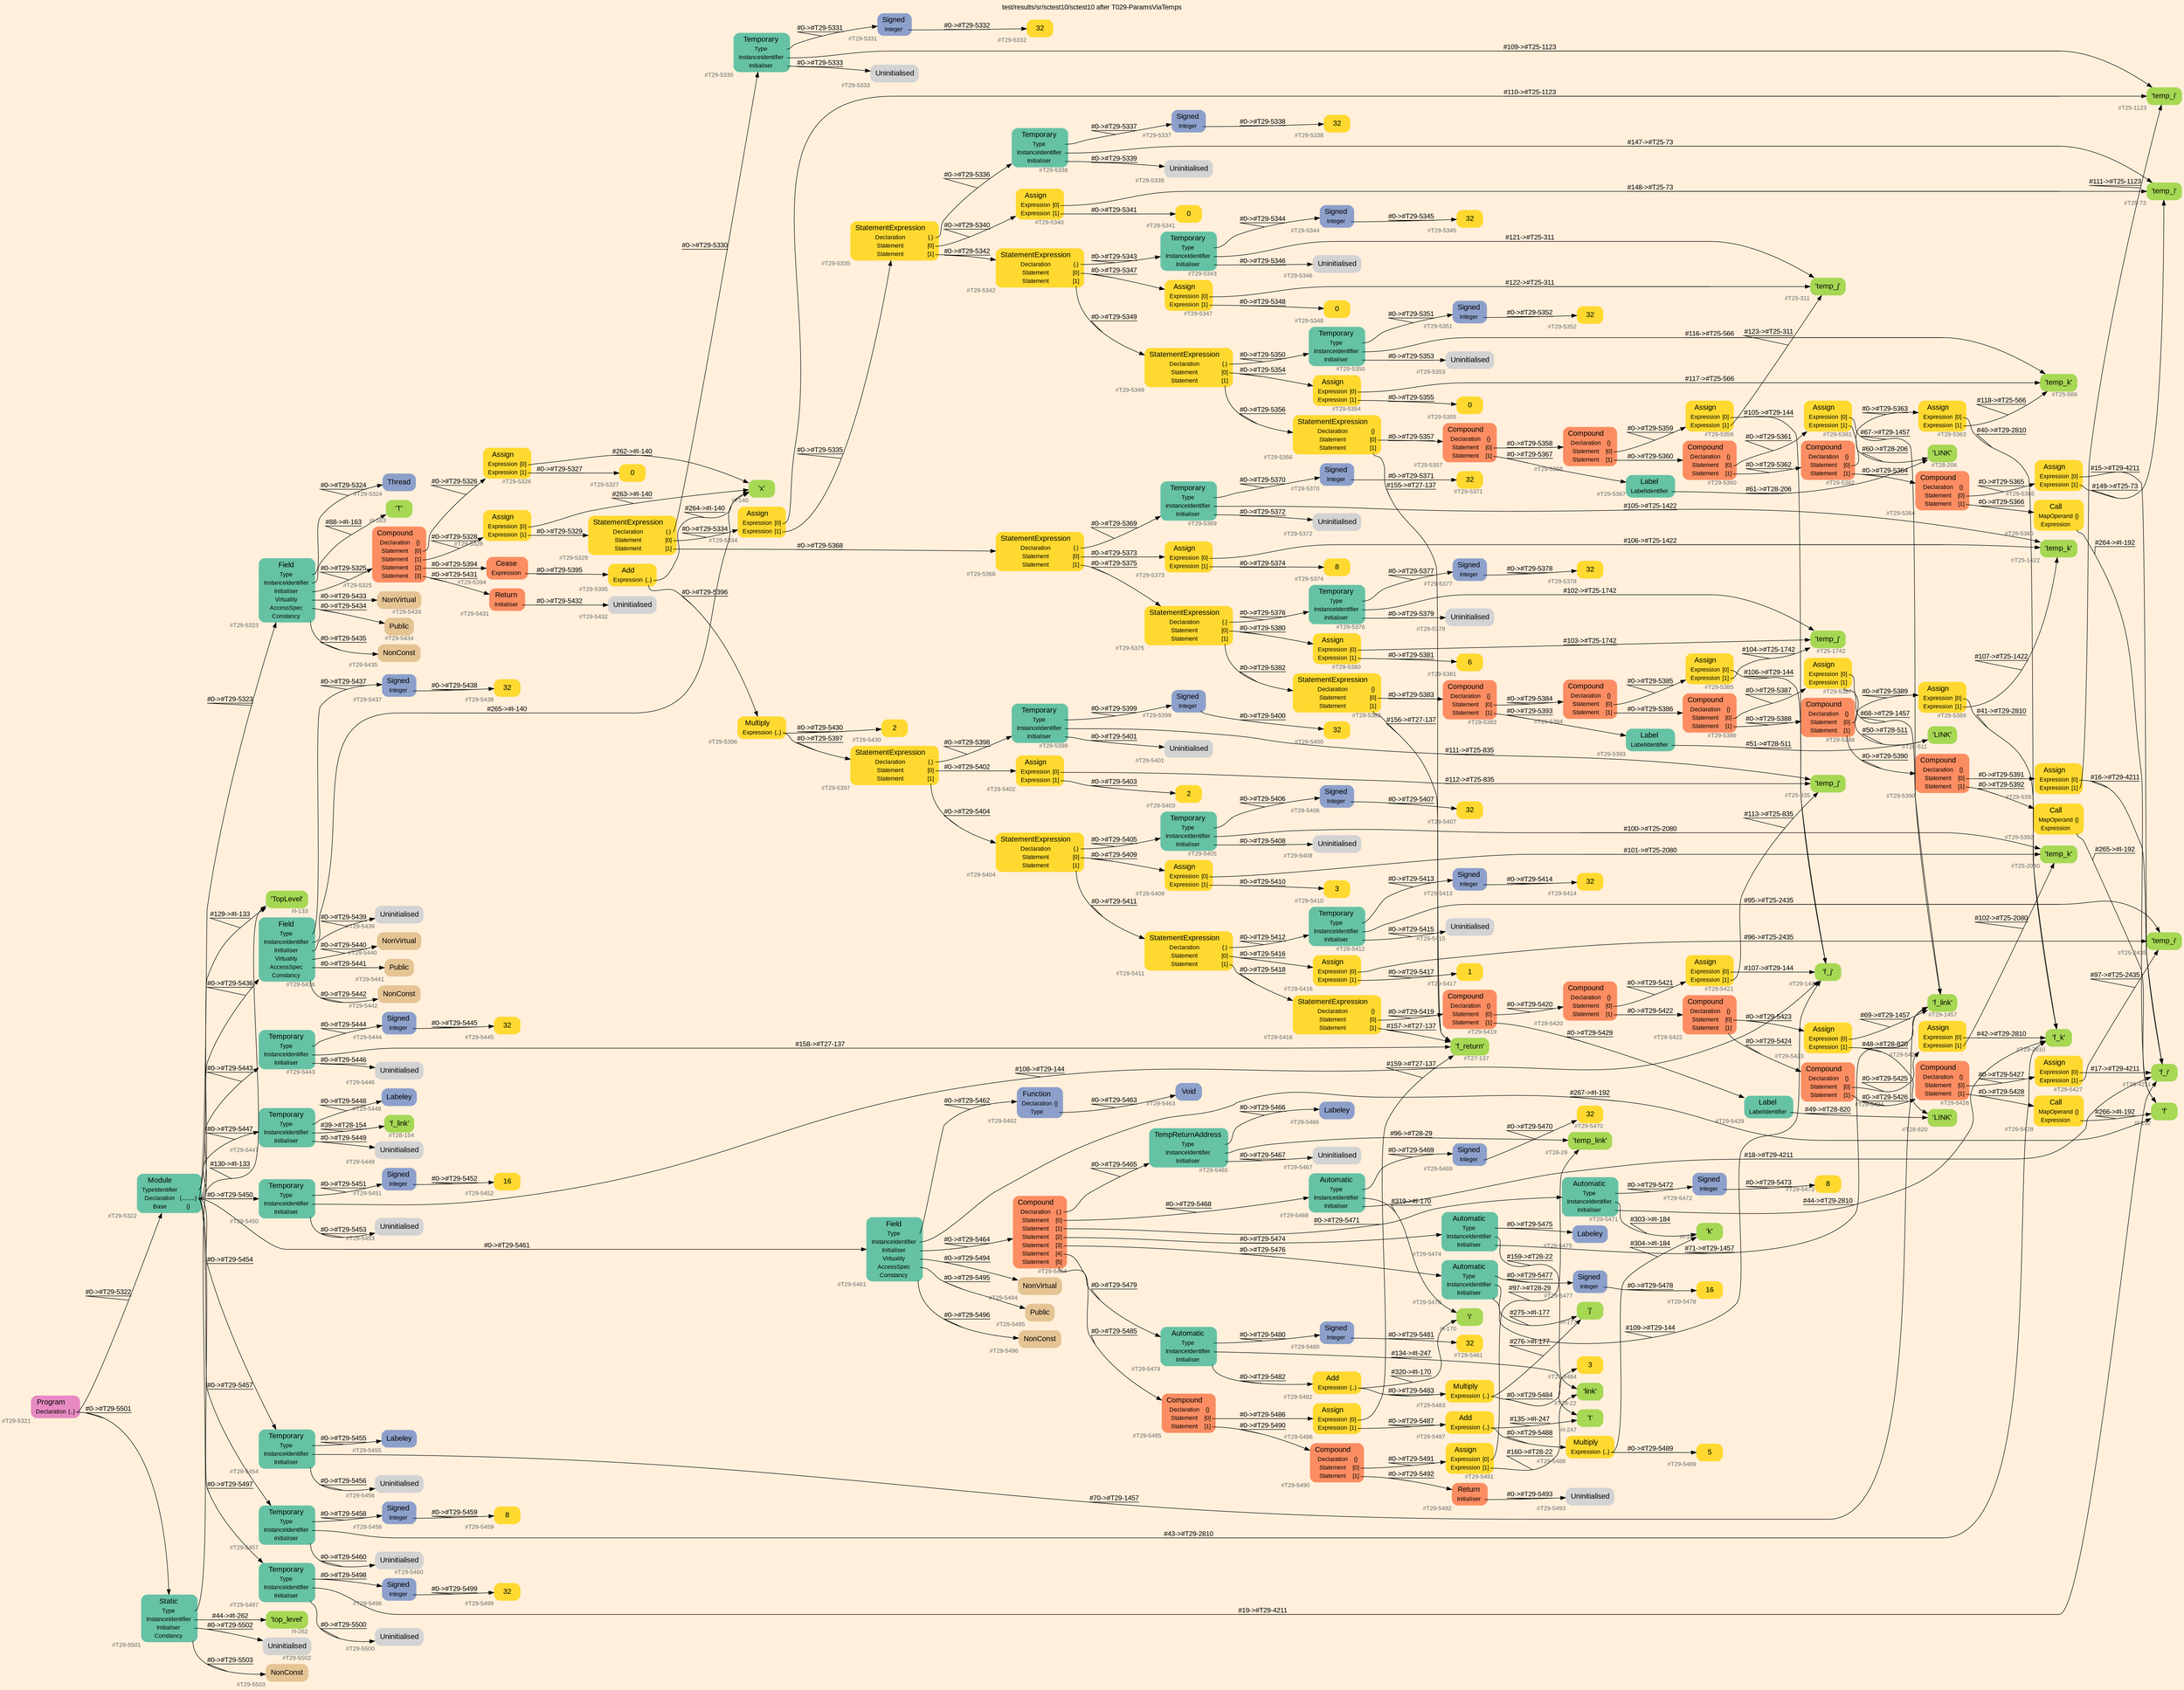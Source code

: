 digraph "test/results/sr/sctest10/sctest10 after T029-ParamsViaTemps" {
label = "test/results/sr/sctest10/sctest10 after T029-ParamsViaTemps"
labelloc = t
graph [
    rankdir = "LR"
    ranksep = 0.3
    bgcolor = antiquewhite1
    color = black
    fontcolor = black
    fontname = "Arial"
];
node [
    fontname = "Arial"
];
edge [
    fontname = "Arial"
];

// -------------------- node figure --------------------
// -------- block #T29-5321 ----------
"#T29-5321" [
    fillcolor = "/set28/4"
    xlabel = "#T29-5321"
    fontsize = "12"
    fontcolor = grey40
    shape = "plaintext"
    label = <<TABLE BORDER="0" CELLBORDER="0" CELLSPACING="0">
     <TR><TD><FONT COLOR="black" POINT-SIZE="15">Program</FONT></TD></TR>
     <TR><TD><FONT COLOR="black" POINT-SIZE="12">Declaration</FONT></TD><TD PORT="port0"><FONT COLOR="black" POINT-SIZE="12">{..}</FONT></TD></TR>
    </TABLE>>
    style = "rounded,filled"
];

// -------- block #T29-5322 ----------
"#T29-5322" [
    fillcolor = "/set28/1"
    xlabel = "#T29-5322"
    fontsize = "12"
    fontcolor = grey40
    shape = "plaintext"
    label = <<TABLE BORDER="0" CELLBORDER="0" CELLSPACING="0">
     <TR><TD><FONT COLOR="black" POINT-SIZE="15">Module</FONT></TD></TR>
     <TR><TD><FONT COLOR="black" POINT-SIZE="12">TypeIdentifier</FONT></TD><TD PORT="port0"></TD></TR>
     <TR><TD><FONT COLOR="black" POINT-SIZE="12">Declaration</FONT></TD><TD PORT="port1"><FONT COLOR="black" POINT-SIZE="12">{.........}</FONT></TD></TR>
     <TR><TD><FONT COLOR="black" POINT-SIZE="12">Base</FONT></TD><TD PORT="port2"><FONT COLOR="black" POINT-SIZE="12">{}</FONT></TD></TR>
    </TABLE>>
    style = "rounded,filled"
];

// -------- block #I-133 ----------
"#I-133" [
    fillcolor = "/set28/5"
    xlabel = "#I-133"
    fontsize = "12"
    fontcolor = grey40
    shape = "plaintext"
    label = <<TABLE BORDER="0" CELLBORDER="0" CELLSPACING="0">
     <TR><TD><FONT COLOR="black" POINT-SIZE="15">'TopLevel'</FONT></TD></TR>
    </TABLE>>
    style = "rounded,filled"
];

// -------- block #T29-5323 ----------
"#T29-5323" [
    fillcolor = "/set28/1"
    xlabel = "#T29-5323"
    fontsize = "12"
    fontcolor = grey40
    shape = "plaintext"
    label = <<TABLE BORDER="0" CELLBORDER="0" CELLSPACING="0">
     <TR><TD><FONT COLOR="black" POINT-SIZE="15">Field</FONT></TD></TR>
     <TR><TD><FONT COLOR="black" POINT-SIZE="12">Type</FONT></TD><TD PORT="port0"></TD></TR>
     <TR><TD><FONT COLOR="black" POINT-SIZE="12">InstanceIdentifier</FONT></TD><TD PORT="port1"></TD></TR>
     <TR><TD><FONT COLOR="black" POINT-SIZE="12">Initialiser</FONT></TD><TD PORT="port2"></TD></TR>
     <TR><TD><FONT COLOR="black" POINT-SIZE="12">Virtuality</FONT></TD><TD PORT="port3"></TD></TR>
     <TR><TD><FONT COLOR="black" POINT-SIZE="12">AccessSpec</FONT></TD><TD PORT="port4"></TD></TR>
     <TR><TD><FONT COLOR="black" POINT-SIZE="12">Constancy</FONT></TD><TD PORT="port5"></TD></TR>
    </TABLE>>
    style = "rounded,filled"
];

// -------- block #T29-5324 ----------
"#T29-5324" [
    fillcolor = "/set28/3"
    xlabel = "#T29-5324"
    fontsize = "12"
    fontcolor = grey40
    shape = "plaintext"
    label = <<TABLE BORDER="0" CELLBORDER="0" CELLSPACING="0">
     <TR><TD><FONT COLOR="black" POINT-SIZE="15">Thread</FONT></TD></TR>
    </TABLE>>
    style = "rounded,filled"
];

// -------- block #I-163 ----------
"#I-163" [
    fillcolor = "/set28/5"
    xlabel = "#I-163"
    fontsize = "12"
    fontcolor = grey40
    shape = "plaintext"
    label = <<TABLE BORDER="0" CELLBORDER="0" CELLSPACING="0">
     <TR><TD><FONT COLOR="black" POINT-SIZE="15">'T'</FONT></TD></TR>
    </TABLE>>
    style = "rounded,filled"
];

// -------- block #T29-5325 ----------
"#T29-5325" [
    fillcolor = "/set28/2"
    xlabel = "#T29-5325"
    fontsize = "12"
    fontcolor = grey40
    shape = "plaintext"
    label = <<TABLE BORDER="0" CELLBORDER="0" CELLSPACING="0">
     <TR><TD><FONT COLOR="black" POINT-SIZE="15">Compound</FONT></TD></TR>
     <TR><TD><FONT COLOR="black" POINT-SIZE="12">Declaration</FONT></TD><TD PORT="port0"><FONT COLOR="black" POINT-SIZE="12">{}</FONT></TD></TR>
     <TR><TD><FONT COLOR="black" POINT-SIZE="12">Statement</FONT></TD><TD PORT="port1"><FONT COLOR="black" POINT-SIZE="12">[0]</FONT></TD></TR>
     <TR><TD><FONT COLOR="black" POINT-SIZE="12">Statement</FONT></TD><TD PORT="port2"><FONT COLOR="black" POINT-SIZE="12">[1]</FONT></TD></TR>
     <TR><TD><FONT COLOR="black" POINT-SIZE="12">Statement</FONT></TD><TD PORT="port3"><FONT COLOR="black" POINT-SIZE="12">[2]</FONT></TD></TR>
     <TR><TD><FONT COLOR="black" POINT-SIZE="12">Statement</FONT></TD><TD PORT="port4"><FONT COLOR="black" POINT-SIZE="12">[3]</FONT></TD></TR>
    </TABLE>>
    style = "rounded,filled"
];

// -------- block #T29-5326 ----------
"#T29-5326" [
    fillcolor = "/set28/6"
    xlabel = "#T29-5326"
    fontsize = "12"
    fontcolor = grey40
    shape = "plaintext"
    label = <<TABLE BORDER="0" CELLBORDER="0" CELLSPACING="0">
     <TR><TD><FONT COLOR="black" POINT-SIZE="15">Assign</FONT></TD></TR>
     <TR><TD><FONT COLOR="black" POINT-SIZE="12">Expression</FONT></TD><TD PORT="port0"><FONT COLOR="black" POINT-SIZE="12">[0]</FONT></TD></TR>
     <TR><TD><FONT COLOR="black" POINT-SIZE="12">Expression</FONT></TD><TD PORT="port1"><FONT COLOR="black" POINT-SIZE="12">[1]</FONT></TD></TR>
    </TABLE>>
    style = "rounded,filled"
];

// -------- block #I-140 ----------
"#I-140" [
    fillcolor = "/set28/5"
    xlabel = "#I-140"
    fontsize = "12"
    fontcolor = grey40
    shape = "plaintext"
    label = <<TABLE BORDER="0" CELLBORDER="0" CELLSPACING="0">
     <TR><TD><FONT COLOR="black" POINT-SIZE="15">'x'</FONT></TD></TR>
    </TABLE>>
    style = "rounded,filled"
];

// -------- block #T29-5327 ----------
"#T29-5327" [
    fillcolor = "/set28/6"
    xlabel = "#T29-5327"
    fontsize = "12"
    fontcolor = grey40
    shape = "plaintext"
    label = <<TABLE BORDER="0" CELLBORDER="0" CELLSPACING="0">
     <TR><TD><FONT COLOR="black" POINT-SIZE="15">0</FONT></TD></TR>
    </TABLE>>
    style = "rounded,filled"
];

// -------- block #T29-5328 ----------
"#T29-5328" [
    fillcolor = "/set28/6"
    xlabel = "#T29-5328"
    fontsize = "12"
    fontcolor = grey40
    shape = "plaintext"
    label = <<TABLE BORDER="0" CELLBORDER="0" CELLSPACING="0">
     <TR><TD><FONT COLOR="black" POINT-SIZE="15">Assign</FONT></TD></TR>
     <TR><TD><FONT COLOR="black" POINT-SIZE="12">Expression</FONT></TD><TD PORT="port0"><FONT COLOR="black" POINT-SIZE="12">[0]</FONT></TD></TR>
     <TR><TD><FONT COLOR="black" POINT-SIZE="12">Expression</FONT></TD><TD PORT="port1"><FONT COLOR="black" POINT-SIZE="12">[1]</FONT></TD></TR>
    </TABLE>>
    style = "rounded,filled"
];

// -------- block #T29-5329 ----------
"#T29-5329" [
    fillcolor = "/set28/6"
    xlabel = "#T29-5329"
    fontsize = "12"
    fontcolor = grey40
    shape = "plaintext"
    label = <<TABLE BORDER="0" CELLBORDER="0" CELLSPACING="0">
     <TR><TD><FONT COLOR="black" POINT-SIZE="15">StatementExpression</FONT></TD></TR>
     <TR><TD><FONT COLOR="black" POINT-SIZE="12">Declaration</FONT></TD><TD PORT="port0"><FONT COLOR="black" POINT-SIZE="12">{.}</FONT></TD></TR>
     <TR><TD><FONT COLOR="black" POINT-SIZE="12">Statement</FONT></TD><TD PORT="port1"><FONT COLOR="black" POINT-SIZE="12">[0]</FONT></TD></TR>
     <TR><TD><FONT COLOR="black" POINT-SIZE="12">Statement</FONT></TD><TD PORT="port2"><FONT COLOR="black" POINT-SIZE="12">[1]</FONT></TD></TR>
    </TABLE>>
    style = "rounded,filled"
];

// -------- block #T29-5330 ----------
"#T29-5330" [
    fillcolor = "/set28/1"
    xlabel = "#T29-5330"
    fontsize = "12"
    fontcolor = grey40
    shape = "plaintext"
    label = <<TABLE BORDER="0" CELLBORDER="0" CELLSPACING="0">
     <TR><TD><FONT COLOR="black" POINT-SIZE="15">Temporary</FONT></TD></TR>
     <TR><TD><FONT COLOR="black" POINT-SIZE="12">Type</FONT></TD><TD PORT="port0"></TD></TR>
     <TR><TD><FONT COLOR="black" POINT-SIZE="12">InstanceIdentifier</FONT></TD><TD PORT="port1"></TD></TR>
     <TR><TD><FONT COLOR="black" POINT-SIZE="12">Initialiser</FONT></TD><TD PORT="port2"></TD></TR>
    </TABLE>>
    style = "rounded,filled"
];

// -------- block #T29-5331 ----------
"#T29-5331" [
    fillcolor = "/set28/3"
    xlabel = "#T29-5331"
    fontsize = "12"
    fontcolor = grey40
    shape = "plaintext"
    label = <<TABLE BORDER="0" CELLBORDER="0" CELLSPACING="0">
     <TR><TD><FONT COLOR="black" POINT-SIZE="15">Signed</FONT></TD></TR>
     <TR><TD><FONT COLOR="black" POINT-SIZE="12">Integer</FONT></TD><TD PORT="port0"></TD></TR>
    </TABLE>>
    style = "rounded,filled"
];

// -------- block #T29-5332 ----------
"#T29-5332" [
    fillcolor = "/set28/6"
    xlabel = "#T29-5332"
    fontsize = "12"
    fontcolor = grey40
    shape = "plaintext"
    label = <<TABLE BORDER="0" CELLBORDER="0" CELLSPACING="0">
     <TR><TD><FONT COLOR="black" POINT-SIZE="15">32</FONT></TD></TR>
    </TABLE>>
    style = "rounded,filled"
];

// -------- block #T25-1123 ----------
"#T25-1123" [
    fillcolor = "/set28/5"
    xlabel = "#T25-1123"
    fontsize = "12"
    fontcolor = grey40
    shape = "plaintext"
    label = <<TABLE BORDER="0" CELLBORDER="0" CELLSPACING="0">
     <TR><TD><FONT COLOR="black" POINT-SIZE="15">'temp_i'</FONT></TD></TR>
    </TABLE>>
    style = "rounded,filled"
];

// -------- block #T29-5333 ----------
"#T29-5333" [
    xlabel = "#T29-5333"
    fontsize = "12"
    fontcolor = grey40
    shape = "plaintext"
    label = <<TABLE BORDER="0" CELLBORDER="0" CELLSPACING="0">
     <TR><TD><FONT COLOR="black" POINT-SIZE="15">Uninitialised</FONT></TD></TR>
    </TABLE>>
    style = "rounded,filled"
];

// -------- block #T29-5334 ----------
"#T29-5334" [
    fillcolor = "/set28/6"
    xlabel = "#T29-5334"
    fontsize = "12"
    fontcolor = grey40
    shape = "plaintext"
    label = <<TABLE BORDER="0" CELLBORDER="0" CELLSPACING="0">
     <TR><TD><FONT COLOR="black" POINT-SIZE="15">Assign</FONT></TD></TR>
     <TR><TD><FONT COLOR="black" POINT-SIZE="12">Expression</FONT></TD><TD PORT="port0"><FONT COLOR="black" POINT-SIZE="12">[0]</FONT></TD></TR>
     <TR><TD><FONT COLOR="black" POINT-SIZE="12">Expression</FONT></TD><TD PORT="port1"><FONT COLOR="black" POINT-SIZE="12">[1]</FONT></TD></TR>
    </TABLE>>
    style = "rounded,filled"
];

// -------- block #T29-5335 ----------
"#T29-5335" [
    fillcolor = "/set28/6"
    xlabel = "#T29-5335"
    fontsize = "12"
    fontcolor = grey40
    shape = "plaintext"
    label = <<TABLE BORDER="0" CELLBORDER="0" CELLSPACING="0">
     <TR><TD><FONT COLOR="black" POINT-SIZE="15">StatementExpression</FONT></TD></TR>
     <TR><TD><FONT COLOR="black" POINT-SIZE="12">Declaration</FONT></TD><TD PORT="port0"><FONT COLOR="black" POINT-SIZE="12">{.}</FONT></TD></TR>
     <TR><TD><FONT COLOR="black" POINT-SIZE="12">Statement</FONT></TD><TD PORT="port1"><FONT COLOR="black" POINT-SIZE="12">[0]</FONT></TD></TR>
     <TR><TD><FONT COLOR="black" POINT-SIZE="12">Statement</FONT></TD><TD PORT="port2"><FONT COLOR="black" POINT-SIZE="12">[1]</FONT></TD></TR>
    </TABLE>>
    style = "rounded,filled"
];

// -------- block #T29-5336 ----------
"#T29-5336" [
    fillcolor = "/set28/1"
    xlabel = "#T29-5336"
    fontsize = "12"
    fontcolor = grey40
    shape = "plaintext"
    label = <<TABLE BORDER="0" CELLBORDER="0" CELLSPACING="0">
     <TR><TD><FONT COLOR="black" POINT-SIZE="15">Temporary</FONT></TD></TR>
     <TR><TD><FONT COLOR="black" POINT-SIZE="12">Type</FONT></TD><TD PORT="port0"></TD></TR>
     <TR><TD><FONT COLOR="black" POINT-SIZE="12">InstanceIdentifier</FONT></TD><TD PORT="port1"></TD></TR>
     <TR><TD><FONT COLOR="black" POINT-SIZE="12">Initialiser</FONT></TD><TD PORT="port2"></TD></TR>
    </TABLE>>
    style = "rounded,filled"
];

// -------- block #T29-5337 ----------
"#T29-5337" [
    fillcolor = "/set28/3"
    xlabel = "#T29-5337"
    fontsize = "12"
    fontcolor = grey40
    shape = "plaintext"
    label = <<TABLE BORDER="0" CELLBORDER="0" CELLSPACING="0">
     <TR><TD><FONT COLOR="black" POINT-SIZE="15">Signed</FONT></TD></TR>
     <TR><TD><FONT COLOR="black" POINT-SIZE="12">Integer</FONT></TD><TD PORT="port0"></TD></TR>
    </TABLE>>
    style = "rounded,filled"
];

// -------- block #T29-5338 ----------
"#T29-5338" [
    fillcolor = "/set28/6"
    xlabel = "#T29-5338"
    fontsize = "12"
    fontcolor = grey40
    shape = "plaintext"
    label = <<TABLE BORDER="0" CELLBORDER="0" CELLSPACING="0">
     <TR><TD><FONT COLOR="black" POINT-SIZE="15">32</FONT></TD></TR>
    </TABLE>>
    style = "rounded,filled"
];

// -------- block #T25-73 ----------
"#T25-73" [
    fillcolor = "/set28/5"
    xlabel = "#T25-73"
    fontsize = "12"
    fontcolor = grey40
    shape = "plaintext"
    label = <<TABLE BORDER="0" CELLBORDER="0" CELLSPACING="0">
     <TR><TD><FONT COLOR="black" POINT-SIZE="15">'temp_i'</FONT></TD></TR>
    </TABLE>>
    style = "rounded,filled"
];

// -------- block #T29-5339 ----------
"#T29-5339" [
    xlabel = "#T29-5339"
    fontsize = "12"
    fontcolor = grey40
    shape = "plaintext"
    label = <<TABLE BORDER="0" CELLBORDER="0" CELLSPACING="0">
     <TR><TD><FONT COLOR="black" POINT-SIZE="15">Uninitialised</FONT></TD></TR>
    </TABLE>>
    style = "rounded,filled"
];

// -------- block #T29-5340 ----------
"#T29-5340" [
    fillcolor = "/set28/6"
    xlabel = "#T29-5340"
    fontsize = "12"
    fontcolor = grey40
    shape = "plaintext"
    label = <<TABLE BORDER="0" CELLBORDER="0" CELLSPACING="0">
     <TR><TD><FONT COLOR="black" POINT-SIZE="15">Assign</FONT></TD></TR>
     <TR><TD><FONT COLOR="black" POINT-SIZE="12">Expression</FONT></TD><TD PORT="port0"><FONT COLOR="black" POINT-SIZE="12">[0]</FONT></TD></TR>
     <TR><TD><FONT COLOR="black" POINT-SIZE="12">Expression</FONT></TD><TD PORT="port1"><FONT COLOR="black" POINT-SIZE="12">[1]</FONT></TD></TR>
    </TABLE>>
    style = "rounded,filled"
];

// -------- block #T29-5341 ----------
"#T29-5341" [
    fillcolor = "/set28/6"
    xlabel = "#T29-5341"
    fontsize = "12"
    fontcolor = grey40
    shape = "plaintext"
    label = <<TABLE BORDER="0" CELLBORDER="0" CELLSPACING="0">
     <TR><TD><FONT COLOR="black" POINT-SIZE="15">0</FONT></TD></TR>
    </TABLE>>
    style = "rounded,filled"
];

// -------- block #T29-5342 ----------
"#T29-5342" [
    fillcolor = "/set28/6"
    xlabel = "#T29-5342"
    fontsize = "12"
    fontcolor = grey40
    shape = "plaintext"
    label = <<TABLE BORDER="0" CELLBORDER="0" CELLSPACING="0">
     <TR><TD><FONT COLOR="black" POINT-SIZE="15">StatementExpression</FONT></TD></TR>
     <TR><TD><FONT COLOR="black" POINT-SIZE="12">Declaration</FONT></TD><TD PORT="port0"><FONT COLOR="black" POINT-SIZE="12">{.}</FONT></TD></TR>
     <TR><TD><FONT COLOR="black" POINT-SIZE="12">Statement</FONT></TD><TD PORT="port1"><FONT COLOR="black" POINT-SIZE="12">[0]</FONT></TD></TR>
     <TR><TD><FONT COLOR="black" POINT-SIZE="12">Statement</FONT></TD><TD PORT="port2"><FONT COLOR="black" POINT-SIZE="12">[1]</FONT></TD></TR>
    </TABLE>>
    style = "rounded,filled"
];

// -------- block #T29-5343 ----------
"#T29-5343" [
    fillcolor = "/set28/1"
    xlabel = "#T29-5343"
    fontsize = "12"
    fontcolor = grey40
    shape = "plaintext"
    label = <<TABLE BORDER="0" CELLBORDER="0" CELLSPACING="0">
     <TR><TD><FONT COLOR="black" POINT-SIZE="15">Temporary</FONT></TD></TR>
     <TR><TD><FONT COLOR="black" POINT-SIZE="12">Type</FONT></TD><TD PORT="port0"></TD></TR>
     <TR><TD><FONT COLOR="black" POINT-SIZE="12">InstanceIdentifier</FONT></TD><TD PORT="port1"></TD></TR>
     <TR><TD><FONT COLOR="black" POINT-SIZE="12">Initialiser</FONT></TD><TD PORT="port2"></TD></TR>
    </TABLE>>
    style = "rounded,filled"
];

// -------- block #T29-5344 ----------
"#T29-5344" [
    fillcolor = "/set28/3"
    xlabel = "#T29-5344"
    fontsize = "12"
    fontcolor = grey40
    shape = "plaintext"
    label = <<TABLE BORDER="0" CELLBORDER="0" CELLSPACING="0">
     <TR><TD><FONT COLOR="black" POINT-SIZE="15">Signed</FONT></TD></TR>
     <TR><TD><FONT COLOR="black" POINT-SIZE="12">Integer</FONT></TD><TD PORT="port0"></TD></TR>
    </TABLE>>
    style = "rounded,filled"
];

// -------- block #T29-5345 ----------
"#T29-5345" [
    fillcolor = "/set28/6"
    xlabel = "#T29-5345"
    fontsize = "12"
    fontcolor = grey40
    shape = "plaintext"
    label = <<TABLE BORDER="0" CELLBORDER="0" CELLSPACING="0">
     <TR><TD><FONT COLOR="black" POINT-SIZE="15">32</FONT></TD></TR>
    </TABLE>>
    style = "rounded,filled"
];

// -------- block #T25-311 ----------
"#T25-311" [
    fillcolor = "/set28/5"
    xlabel = "#T25-311"
    fontsize = "12"
    fontcolor = grey40
    shape = "plaintext"
    label = <<TABLE BORDER="0" CELLBORDER="0" CELLSPACING="0">
     <TR><TD><FONT COLOR="black" POINT-SIZE="15">'temp_j'</FONT></TD></TR>
    </TABLE>>
    style = "rounded,filled"
];

// -------- block #T29-5346 ----------
"#T29-5346" [
    xlabel = "#T29-5346"
    fontsize = "12"
    fontcolor = grey40
    shape = "plaintext"
    label = <<TABLE BORDER="0" CELLBORDER="0" CELLSPACING="0">
     <TR><TD><FONT COLOR="black" POINT-SIZE="15">Uninitialised</FONT></TD></TR>
    </TABLE>>
    style = "rounded,filled"
];

// -------- block #T29-5347 ----------
"#T29-5347" [
    fillcolor = "/set28/6"
    xlabel = "#T29-5347"
    fontsize = "12"
    fontcolor = grey40
    shape = "plaintext"
    label = <<TABLE BORDER="0" CELLBORDER="0" CELLSPACING="0">
     <TR><TD><FONT COLOR="black" POINT-SIZE="15">Assign</FONT></TD></TR>
     <TR><TD><FONT COLOR="black" POINT-SIZE="12">Expression</FONT></TD><TD PORT="port0"><FONT COLOR="black" POINT-SIZE="12">[0]</FONT></TD></TR>
     <TR><TD><FONT COLOR="black" POINT-SIZE="12">Expression</FONT></TD><TD PORT="port1"><FONT COLOR="black" POINT-SIZE="12">[1]</FONT></TD></TR>
    </TABLE>>
    style = "rounded,filled"
];

// -------- block #T29-5348 ----------
"#T29-5348" [
    fillcolor = "/set28/6"
    xlabel = "#T29-5348"
    fontsize = "12"
    fontcolor = grey40
    shape = "plaintext"
    label = <<TABLE BORDER="0" CELLBORDER="0" CELLSPACING="0">
     <TR><TD><FONT COLOR="black" POINT-SIZE="15">0</FONT></TD></TR>
    </TABLE>>
    style = "rounded,filled"
];

// -------- block #T29-5349 ----------
"#T29-5349" [
    fillcolor = "/set28/6"
    xlabel = "#T29-5349"
    fontsize = "12"
    fontcolor = grey40
    shape = "plaintext"
    label = <<TABLE BORDER="0" CELLBORDER="0" CELLSPACING="0">
     <TR><TD><FONT COLOR="black" POINT-SIZE="15">StatementExpression</FONT></TD></TR>
     <TR><TD><FONT COLOR="black" POINT-SIZE="12">Declaration</FONT></TD><TD PORT="port0"><FONT COLOR="black" POINT-SIZE="12">{.}</FONT></TD></TR>
     <TR><TD><FONT COLOR="black" POINT-SIZE="12">Statement</FONT></TD><TD PORT="port1"><FONT COLOR="black" POINT-SIZE="12">[0]</FONT></TD></TR>
     <TR><TD><FONT COLOR="black" POINT-SIZE="12">Statement</FONT></TD><TD PORT="port2"><FONT COLOR="black" POINT-SIZE="12">[1]</FONT></TD></TR>
    </TABLE>>
    style = "rounded,filled"
];

// -------- block #T29-5350 ----------
"#T29-5350" [
    fillcolor = "/set28/1"
    xlabel = "#T29-5350"
    fontsize = "12"
    fontcolor = grey40
    shape = "plaintext"
    label = <<TABLE BORDER="0" CELLBORDER="0" CELLSPACING="0">
     <TR><TD><FONT COLOR="black" POINT-SIZE="15">Temporary</FONT></TD></TR>
     <TR><TD><FONT COLOR="black" POINT-SIZE="12">Type</FONT></TD><TD PORT="port0"></TD></TR>
     <TR><TD><FONT COLOR="black" POINT-SIZE="12">InstanceIdentifier</FONT></TD><TD PORT="port1"></TD></TR>
     <TR><TD><FONT COLOR="black" POINT-SIZE="12">Initialiser</FONT></TD><TD PORT="port2"></TD></TR>
    </TABLE>>
    style = "rounded,filled"
];

// -------- block #T29-5351 ----------
"#T29-5351" [
    fillcolor = "/set28/3"
    xlabel = "#T29-5351"
    fontsize = "12"
    fontcolor = grey40
    shape = "plaintext"
    label = <<TABLE BORDER="0" CELLBORDER="0" CELLSPACING="0">
     <TR><TD><FONT COLOR="black" POINT-SIZE="15">Signed</FONT></TD></TR>
     <TR><TD><FONT COLOR="black" POINT-SIZE="12">Integer</FONT></TD><TD PORT="port0"></TD></TR>
    </TABLE>>
    style = "rounded,filled"
];

// -------- block #T29-5352 ----------
"#T29-5352" [
    fillcolor = "/set28/6"
    xlabel = "#T29-5352"
    fontsize = "12"
    fontcolor = grey40
    shape = "plaintext"
    label = <<TABLE BORDER="0" CELLBORDER="0" CELLSPACING="0">
     <TR><TD><FONT COLOR="black" POINT-SIZE="15">32</FONT></TD></TR>
    </TABLE>>
    style = "rounded,filled"
];

// -------- block #T25-566 ----------
"#T25-566" [
    fillcolor = "/set28/5"
    xlabel = "#T25-566"
    fontsize = "12"
    fontcolor = grey40
    shape = "plaintext"
    label = <<TABLE BORDER="0" CELLBORDER="0" CELLSPACING="0">
     <TR><TD><FONT COLOR="black" POINT-SIZE="15">'temp_k'</FONT></TD></TR>
    </TABLE>>
    style = "rounded,filled"
];

// -------- block #T29-5353 ----------
"#T29-5353" [
    xlabel = "#T29-5353"
    fontsize = "12"
    fontcolor = grey40
    shape = "plaintext"
    label = <<TABLE BORDER="0" CELLBORDER="0" CELLSPACING="0">
     <TR><TD><FONT COLOR="black" POINT-SIZE="15">Uninitialised</FONT></TD></TR>
    </TABLE>>
    style = "rounded,filled"
];

// -------- block #T29-5354 ----------
"#T29-5354" [
    fillcolor = "/set28/6"
    xlabel = "#T29-5354"
    fontsize = "12"
    fontcolor = grey40
    shape = "plaintext"
    label = <<TABLE BORDER="0" CELLBORDER="0" CELLSPACING="0">
     <TR><TD><FONT COLOR="black" POINT-SIZE="15">Assign</FONT></TD></TR>
     <TR><TD><FONT COLOR="black" POINT-SIZE="12">Expression</FONT></TD><TD PORT="port0"><FONT COLOR="black" POINT-SIZE="12">[0]</FONT></TD></TR>
     <TR><TD><FONT COLOR="black" POINT-SIZE="12">Expression</FONT></TD><TD PORT="port1"><FONT COLOR="black" POINT-SIZE="12">[1]</FONT></TD></TR>
    </TABLE>>
    style = "rounded,filled"
];

// -------- block #T29-5355 ----------
"#T29-5355" [
    fillcolor = "/set28/6"
    xlabel = "#T29-5355"
    fontsize = "12"
    fontcolor = grey40
    shape = "plaintext"
    label = <<TABLE BORDER="0" CELLBORDER="0" CELLSPACING="0">
     <TR><TD><FONT COLOR="black" POINT-SIZE="15">0</FONT></TD></TR>
    </TABLE>>
    style = "rounded,filled"
];

// -------- block #T29-5356 ----------
"#T29-5356" [
    fillcolor = "/set28/6"
    xlabel = "#T29-5356"
    fontsize = "12"
    fontcolor = grey40
    shape = "plaintext"
    label = <<TABLE BORDER="0" CELLBORDER="0" CELLSPACING="0">
     <TR><TD><FONT COLOR="black" POINT-SIZE="15">StatementExpression</FONT></TD></TR>
     <TR><TD><FONT COLOR="black" POINT-SIZE="12">Declaration</FONT></TD><TD PORT="port0"><FONT COLOR="black" POINT-SIZE="12">{}</FONT></TD></TR>
     <TR><TD><FONT COLOR="black" POINT-SIZE="12">Statement</FONT></TD><TD PORT="port1"><FONT COLOR="black" POINT-SIZE="12">[0]</FONT></TD></TR>
     <TR><TD><FONT COLOR="black" POINT-SIZE="12">Statement</FONT></TD><TD PORT="port2"><FONT COLOR="black" POINT-SIZE="12">[1]</FONT></TD></TR>
    </TABLE>>
    style = "rounded,filled"
];

// -------- block #T29-5357 ----------
"#T29-5357" [
    fillcolor = "/set28/2"
    xlabel = "#T29-5357"
    fontsize = "12"
    fontcolor = grey40
    shape = "plaintext"
    label = <<TABLE BORDER="0" CELLBORDER="0" CELLSPACING="0">
     <TR><TD><FONT COLOR="black" POINT-SIZE="15">Compound</FONT></TD></TR>
     <TR><TD><FONT COLOR="black" POINT-SIZE="12">Declaration</FONT></TD><TD PORT="port0"><FONT COLOR="black" POINT-SIZE="12">{}</FONT></TD></TR>
     <TR><TD><FONT COLOR="black" POINT-SIZE="12">Statement</FONT></TD><TD PORT="port1"><FONT COLOR="black" POINT-SIZE="12">[0]</FONT></TD></TR>
     <TR><TD><FONT COLOR="black" POINT-SIZE="12">Statement</FONT></TD><TD PORT="port2"><FONT COLOR="black" POINT-SIZE="12">[1]</FONT></TD></TR>
    </TABLE>>
    style = "rounded,filled"
];

// -------- block #T29-5358 ----------
"#T29-5358" [
    fillcolor = "/set28/2"
    xlabel = "#T29-5358"
    fontsize = "12"
    fontcolor = grey40
    shape = "plaintext"
    label = <<TABLE BORDER="0" CELLBORDER="0" CELLSPACING="0">
     <TR><TD><FONT COLOR="black" POINT-SIZE="15">Compound</FONT></TD></TR>
     <TR><TD><FONT COLOR="black" POINT-SIZE="12">Declaration</FONT></TD><TD PORT="port0"><FONT COLOR="black" POINT-SIZE="12">{}</FONT></TD></TR>
     <TR><TD><FONT COLOR="black" POINT-SIZE="12">Statement</FONT></TD><TD PORT="port1"><FONT COLOR="black" POINT-SIZE="12">[0]</FONT></TD></TR>
     <TR><TD><FONT COLOR="black" POINT-SIZE="12">Statement</FONT></TD><TD PORT="port2"><FONT COLOR="black" POINT-SIZE="12">[1]</FONT></TD></TR>
    </TABLE>>
    style = "rounded,filled"
];

// -------- block #T29-5359 ----------
"#T29-5359" [
    fillcolor = "/set28/6"
    xlabel = "#T29-5359"
    fontsize = "12"
    fontcolor = grey40
    shape = "plaintext"
    label = <<TABLE BORDER="0" CELLBORDER="0" CELLSPACING="0">
     <TR><TD><FONT COLOR="black" POINT-SIZE="15">Assign</FONT></TD></TR>
     <TR><TD><FONT COLOR="black" POINT-SIZE="12">Expression</FONT></TD><TD PORT="port0"><FONT COLOR="black" POINT-SIZE="12">[0]</FONT></TD></TR>
     <TR><TD><FONT COLOR="black" POINT-SIZE="12">Expression</FONT></TD><TD PORT="port1"><FONT COLOR="black" POINT-SIZE="12">[1]</FONT></TD></TR>
    </TABLE>>
    style = "rounded,filled"
];

// -------- block #T29-144 ----------
"#T29-144" [
    fillcolor = "/set28/5"
    xlabel = "#T29-144"
    fontsize = "12"
    fontcolor = grey40
    shape = "plaintext"
    label = <<TABLE BORDER="0" CELLBORDER="0" CELLSPACING="0">
     <TR><TD><FONT COLOR="black" POINT-SIZE="15">'f_j'</FONT></TD></TR>
    </TABLE>>
    style = "rounded,filled"
];

// -------- block #T29-5360 ----------
"#T29-5360" [
    fillcolor = "/set28/2"
    xlabel = "#T29-5360"
    fontsize = "12"
    fontcolor = grey40
    shape = "plaintext"
    label = <<TABLE BORDER="0" CELLBORDER="0" CELLSPACING="0">
     <TR><TD><FONT COLOR="black" POINT-SIZE="15">Compound</FONT></TD></TR>
     <TR><TD><FONT COLOR="black" POINT-SIZE="12">Declaration</FONT></TD><TD PORT="port0"><FONT COLOR="black" POINT-SIZE="12">{}</FONT></TD></TR>
     <TR><TD><FONT COLOR="black" POINT-SIZE="12">Statement</FONT></TD><TD PORT="port1"><FONT COLOR="black" POINT-SIZE="12">[0]</FONT></TD></TR>
     <TR><TD><FONT COLOR="black" POINT-SIZE="12">Statement</FONT></TD><TD PORT="port2"><FONT COLOR="black" POINT-SIZE="12">[1]</FONT></TD></TR>
    </TABLE>>
    style = "rounded,filled"
];

// -------- block #T29-5361 ----------
"#T29-5361" [
    fillcolor = "/set28/6"
    xlabel = "#T29-5361"
    fontsize = "12"
    fontcolor = grey40
    shape = "plaintext"
    label = <<TABLE BORDER="0" CELLBORDER="0" CELLSPACING="0">
     <TR><TD><FONT COLOR="black" POINT-SIZE="15">Assign</FONT></TD></TR>
     <TR><TD><FONT COLOR="black" POINT-SIZE="12">Expression</FONT></TD><TD PORT="port0"><FONT COLOR="black" POINT-SIZE="12">[0]</FONT></TD></TR>
     <TR><TD><FONT COLOR="black" POINT-SIZE="12">Expression</FONT></TD><TD PORT="port1"><FONT COLOR="black" POINT-SIZE="12">[1]</FONT></TD></TR>
    </TABLE>>
    style = "rounded,filled"
];

// -------- block #T29-1457 ----------
"#T29-1457" [
    fillcolor = "/set28/5"
    xlabel = "#T29-1457"
    fontsize = "12"
    fontcolor = grey40
    shape = "plaintext"
    label = <<TABLE BORDER="0" CELLBORDER="0" CELLSPACING="0">
     <TR><TD><FONT COLOR="black" POINT-SIZE="15">'f_link'</FONT></TD></TR>
    </TABLE>>
    style = "rounded,filled"
];

// -------- block #T28-206 ----------
"#T28-206" [
    fillcolor = "/set28/5"
    xlabel = "#T28-206"
    fontsize = "12"
    fontcolor = grey40
    shape = "plaintext"
    label = <<TABLE BORDER="0" CELLBORDER="0" CELLSPACING="0">
     <TR><TD><FONT COLOR="black" POINT-SIZE="15">'LINK'</FONT></TD></TR>
    </TABLE>>
    style = "rounded,filled"
];

// -------- block #T29-5362 ----------
"#T29-5362" [
    fillcolor = "/set28/2"
    xlabel = "#T29-5362"
    fontsize = "12"
    fontcolor = grey40
    shape = "plaintext"
    label = <<TABLE BORDER="0" CELLBORDER="0" CELLSPACING="0">
     <TR><TD><FONT COLOR="black" POINT-SIZE="15">Compound</FONT></TD></TR>
     <TR><TD><FONT COLOR="black" POINT-SIZE="12">Declaration</FONT></TD><TD PORT="port0"><FONT COLOR="black" POINT-SIZE="12">{}</FONT></TD></TR>
     <TR><TD><FONT COLOR="black" POINT-SIZE="12">Statement</FONT></TD><TD PORT="port1"><FONT COLOR="black" POINT-SIZE="12">[0]</FONT></TD></TR>
     <TR><TD><FONT COLOR="black" POINT-SIZE="12">Statement</FONT></TD><TD PORT="port2"><FONT COLOR="black" POINT-SIZE="12">[1]</FONT></TD></TR>
    </TABLE>>
    style = "rounded,filled"
];

// -------- block #T29-5363 ----------
"#T29-5363" [
    fillcolor = "/set28/6"
    xlabel = "#T29-5363"
    fontsize = "12"
    fontcolor = grey40
    shape = "plaintext"
    label = <<TABLE BORDER="0" CELLBORDER="0" CELLSPACING="0">
     <TR><TD><FONT COLOR="black" POINT-SIZE="15">Assign</FONT></TD></TR>
     <TR><TD><FONT COLOR="black" POINT-SIZE="12">Expression</FONT></TD><TD PORT="port0"><FONT COLOR="black" POINT-SIZE="12">[0]</FONT></TD></TR>
     <TR><TD><FONT COLOR="black" POINT-SIZE="12">Expression</FONT></TD><TD PORT="port1"><FONT COLOR="black" POINT-SIZE="12">[1]</FONT></TD></TR>
    </TABLE>>
    style = "rounded,filled"
];

// -------- block #T29-2810 ----------
"#T29-2810" [
    fillcolor = "/set28/5"
    xlabel = "#T29-2810"
    fontsize = "12"
    fontcolor = grey40
    shape = "plaintext"
    label = <<TABLE BORDER="0" CELLBORDER="0" CELLSPACING="0">
     <TR><TD><FONT COLOR="black" POINT-SIZE="15">'f_k'</FONT></TD></TR>
    </TABLE>>
    style = "rounded,filled"
];

// -------- block #T29-5364 ----------
"#T29-5364" [
    fillcolor = "/set28/2"
    xlabel = "#T29-5364"
    fontsize = "12"
    fontcolor = grey40
    shape = "plaintext"
    label = <<TABLE BORDER="0" CELLBORDER="0" CELLSPACING="0">
     <TR><TD><FONT COLOR="black" POINT-SIZE="15">Compound</FONT></TD></TR>
     <TR><TD><FONT COLOR="black" POINT-SIZE="12">Declaration</FONT></TD><TD PORT="port0"><FONT COLOR="black" POINT-SIZE="12">{}</FONT></TD></TR>
     <TR><TD><FONT COLOR="black" POINT-SIZE="12">Statement</FONT></TD><TD PORT="port1"><FONT COLOR="black" POINT-SIZE="12">[0]</FONT></TD></TR>
     <TR><TD><FONT COLOR="black" POINT-SIZE="12">Statement</FONT></TD><TD PORT="port2"><FONT COLOR="black" POINT-SIZE="12">[1]</FONT></TD></TR>
    </TABLE>>
    style = "rounded,filled"
];

// -------- block #T29-5365 ----------
"#T29-5365" [
    fillcolor = "/set28/6"
    xlabel = "#T29-5365"
    fontsize = "12"
    fontcolor = grey40
    shape = "plaintext"
    label = <<TABLE BORDER="0" CELLBORDER="0" CELLSPACING="0">
     <TR><TD><FONT COLOR="black" POINT-SIZE="15">Assign</FONT></TD></TR>
     <TR><TD><FONT COLOR="black" POINT-SIZE="12">Expression</FONT></TD><TD PORT="port0"><FONT COLOR="black" POINT-SIZE="12">[0]</FONT></TD></TR>
     <TR><TD><FONT COLOR="black" POINT-SIZE="12">Expression</FONT></TD><TD PORT="port1"><FONT COLOR="black" POINT-SIZE="12">[1]</FONT></TD></TR>
    </TABLE>>
    style = "rounded,filled"
];

// -------- block #T29-4211 ----------
"#T29-4211" [
    fillcolor = "/set28/5"
    xlabel = "#T29-4211"
    fontsize = "12"
    fontcolor = grey40
    shape = "plaintext"
    label = <<TABLE BORDER="0" CELLBORDER="0" CELLSPACING="0">
     <TR><TD><FONT COLOR="black" POINT-SIZE="15">'f_i'</FONT></TD></TR>
    </TABLE>>
    style = "rounded,filled"
];

// -------- block #T29-5366 ----------
"#T29-5366" [
    fillcolor = "/set28/6"
    xlabel = "#T29-5366"
    fontsize = "12"
    fontcolor = grey40
    shape = "plaintext"
    label = <<TABLE BORDER="0" CELLBORDER="0" CELLSPACING="0">
     <TR><TD><FONT COLOR="black" POINT-SIZE="15">Call</FONT></TD></TR>
     <TR><TD><FONT COLOR="black" POINT-SIZE="12">MapOperand</FONT></TD><TD PORT="port0"><FONT COLOR="black" POINT-SIZE="12">{}</FONT></TD></TR>
     <TR><TD><FONT COLOR="black" POINT-SIZE="12">Expression</FONT></TD><TD PORT="port1"></TD></TR>
    </TABLE>>
    style = "rounded,filled"
];

// -------- block #I-192 ----------
"#I-192" [
    fillcolor = "/set28/5"
    xlabel = "#I-192"
    fontsize = "12"
    fontcolor = grey40
    shape = "plaintext"
    label = <<TABLE BORDER="0" CELLBORDER="0" CELLSPACING="0">
     <TR><TD><FONT COLOR="black" POINT-SIZE="15">'f'</FONT></TD></TR>
    </TABLE>>
    style = "rounded,filled"
];

// -------- block #T29-5367 ----------
"#T29-5367" [
    fillcolor = "/set28/1"
    xlabel = "#T29-5367"
    fontsize = "12"
    fontcolor = grey40
    shape = "plaintext"
    label = <<TABLE BORDER="0" CELLBORDER="0" CELLSPACING="0">
     <TR><TD><FONT COLOR="black" POINT-SIZE="15">Label</FONT></TD></TR>
     <TR><TD><FONT COLOR="black" POINT-SIZE="12">LabelIdentifier</FONT></TD><TD PORT="port0"></TD></TR>
    </TABLE>>
    style = "rounded,filled"
];

// -------- block #T27-137 ----------
"#T27-137" [
    fillcolor = "/set28/5"
    xlabel = "#T27-137"
    fontsize = "12"
    fontcolor = grey40
    shape = "plaintext"
    label = <<TABLE BORDER="0" CELLBORDER="0" CELLSPACING="0">
     <TR><TD><FONT COLOR="black" POINT-SIZE="15">'f_return'</FONT></TD></TR>
    </TABLE>>
    style = "rounded,filled"
];

// -------- block #T29-5368 ----------
"#T29-5368" [
    fillcolor = "/set28/6"
    xlabel = "#T29-5368"
    fontsize = "12"
    fontcolor = grey40
    shape = "plaintext"
    label = <<TABLE BORDER="0" CELLBORDER="0" CELLSPACING="0">
     <TR><TD><FONT COLOR="black" POINT-SIZE="15">StatementExpression</FONT></TD></TR>
     <TR><TD><FONT COLOR="black" POINT-SIZE="12">Declaration</FONT></TD><TD PORT="port0"><FONT COLOR="black" POINT-SIZE="12">{.}</FONT></TD></TR>
     <TR><TD><FONT COLOR="black" POINT-SIZE="12">Statement</FONT></TD><TD PORT="port1"><FONT COLOR="black" POINT-SIZE="12">[0]</FONT></TD></TR>
     <TR><TD><FONT COLOR="black" POINT-SIZE="12">Statement</FONT></TD><TD PORT="port2"><FONT COLOR="black" POINT-SIZE="12">[1]</FONT></TD></TR>
    </TABLE>>
    style = "rounded,filled"
];

// -------- block #T29-5369 ----------
"#T29-5369" [
    fillcolor = "/set28/1"
    xlabel = "#T29-5369"
    fontsize = "12"
    fontcolor = grey40
    shape = "plaintext"
    label = <<TABLE BORDER="0" CELLBORDER="0" CELLSPACING="0">
     <TR><TD><FONT COLOR="black" POINT-SIZE="15">Temporary</FONT></TD></TR>
     <TR><TD><FONT COLOR="black" POINT-SIZE="12">Type</FONT></TD><TD PORT="port0"></TD></TR>
     <TR><TD><FONT COLOR="black" POINT-SIZE="12">InstanceIdentifier</FONT></TD><TD PORT="port1"></TD></TR>
     <TR><TD><FONT COLOR="black" POINT-SIZE="12">Initialiser</FONT></TD><TD PORT="port2"></TD></TR>
    </TABLE>>
    style = "rounded,filled"
];

// -------- block #T29-5370 ----------
"#T29-5370" [
    fillcolor = "/set28/3"
    xlabel = "#T29-5370"
    fontsize = "12"
    fontcolor = grey40
    shape = "plaintext"
    label = <<TABLE BORDER="0" CELLBORDER="0" CELLSPACING="0">
     <TR><TD><FONT COLOR="black" POINT-SIZE="15">Signed</FONT></TD></TR>
     <TR><TD><FONT COLOR="black" POINT-SIZE="12">Integer</FONT></TD><TD PORT="port0"></TD></TR>
    </TABLE>>
    style = "rounded,filled"
];

// -------- block #T29-5371 ----------
"#T29-5371" [
    fillcolor = "/set28/6"
    xlabel = "#T29-5371"
    fontsize = "12"
    fontcolor = grey40
    shape = "plaintext"
    label = <<TABLE BORDER="0" CELLBORDER="0" CELLSPACING="0">
     <TR><TD><FONT COLOR="black" POINT-SIZE="15">32</FONT></TD></TR>
    </TABLE>>
    style = "rounded,filled"
];

// -------- block #T25-1422 ----------
"#T25-1422" [
    fillcolor = "/set28/5"
    xlabel = "#T25-1422"
    fontsize = "12"
    fontcolor = grey40
    shape = "plaintext"
    label = <<TABLE BORDER="0" CELLBORDER="0" CELLSPACING="0">
     <TR><TD><FONT COLOR="black" POINT-SIZE="15">'temp_k'</FONT></TD></TR>
    </TABLE>>
    style = "rounded,filled"
];

// -------- block #T29-5372 ----------
"#T29-5372" [
    xlabel = "#T29-5372"
    fontsize = "12"
    fontcolor = grey40
    shape = "plaintext"
    label = <<TABLE BORDER="0" CELLBORDER="0" CELLSPACING="0">
     <TR><TD><FONT COLOR="black" POINT-SIZE="15">Uninitialised</FONT></TD></TR>
    </TABLE>>
    style = "rounded,filled"
];

// -------- block #T29-5373 ----------
"#T29-5373" [
    fillcolor = "/set28/6"
    xlabel = "#T29-5373"
    fontsize = "12"
    fontcolor = grey40
    shape = "plaintext"
    label = <<TABLE BORDER="0" CELLBORDER="0" CELLSPACING="0">
     <TR><TD><FONT COLOR="black" POINT-SIZE="15">Assign</FONT></TD></TR>
     <TR><TD><FONT COLOR="black" POINT-SIZE="12">Expression</FONT></TD><TD PORT="port0"><FONT COLOR="black" POINT-SIZE="12">[0]</FONT></TD></TR>
     <TR><TD><FONT COLOR="black" POINT-SIZE="12">Expression</FONT></TD><TD PORT="port1"><FONT COLOR="black" POINT-SIZE="12">[1]</FONT></TD></TR>
    </TABLE>>
    style = "rounded,filled"
];

// -------- block #T29-5374 ----------
"#T29-5374" [
    fillcolor = "/set28/6"
    xlabel = "#T29-5374"
    fontsize = "12"
    fontcolor = grey40
    shape = "plaintext"
    label = <<TABLE BORDER="0" CELLBORDER="0" CELLSPACING="0">
     <TR><TD><FONT COLOR="black" POINT-SIZE="15">8</FONT></TD></TR>
    </TABLE>>
    style = "rounded,filled"
];

// -------- block #T29-5375 ----------
"#T29-5375" [
    fillcolor = "/set28/6"
    xlabel = "#T29-5375"
    fontsize = "12"
    fontcolor = grey40
    shape = "plaintext"
    label = <<TABLE BORDER="0" CELLBORDER="0" CELLSPACING="0">
     <TR><TD><FONT COLOR="black" POINT-SIZE="15">StatementExpression</FONT></TD></TR>
     <TR><TD><FONT COLOR="black" POINT-SIZE="12">Declaration</FONT></TD><TD PORT="port0"><FONT COLOR="black" POINT-SIZE="12">{.}</FONT></TD></TR>
     <TR><TD><FONT COLOR="black" POINT-SIZE="12">Statement</FONT></TD><TD PORT="port1"><FONT COLOR="black" POINT-SIZE="12">[0]</FONT></TD></TR>
     <TR><TD><FONT COLOR="black" POINT-SIZE="12">Statement</FONT></TD><TD PORT="port2"><FONT COLOR="black" POINT-SIZE="12">[1]</FONT></TD></TR>
    </TABLE>>
    style = "rounded,filled"
];

// -------- block #T29-5376 ----------
"#T29-5376" [
    fillcolor = "/set28/1"
    xlabel = "#T29-5376"
    fontsize = "12"
    fontcolor = grey40
    shape = "plaintext"
    label = <<TABLE BORDER="0" CELLBORDER="0" CELLSPACING="0">
     <TR><TD><FONT COLOR="black" POINT-SIZE="15">Temporary</FONT></TD></TR>
     <TR><TD><FONT COLOR="black" POINT-SIZE="12">Type</FONT></TD><TD PORT="port0"></TD></TR>
     <TR><TD><FONT COLOR="black" POINT-SIZE="12">InstanceIdentifier</FONT></TD><TD PORT="port1"></TD></TR>
     <TR><TD><FONT COLOR="black" POINT-SIZE="12">Initialiser</FONT></TD><TD PORT="port2"></TD></TR>
    </TABLE>>
    style = "rounded,filled"
];

// -------- block #T29-5377 ----------
"#T29-5377" [
    fillcolor = "/set28/3"
    xlabel = "#T29-5377"
    fontsize = "12"
    fontcolor = grey40
    shape = "plaintext"
    label = <<TABLE BORDER="0" CELLBORDER="0" CELLSPACING="0">
     <TR><TD><FONT COLOR="black" POINT-SIZE="15">Signed</FONT></TD></TR>
     <TR><TD><FONT COLOR="black" POINT-SIZE="12">Integer</FONT></TD><TD PORT="port0"></TD></TR>
    </TABLE>>
    style = "rounded,filled"
];

// -------- block #T29-5378 ----------
"#T29-5378" [
    fillcolor = "/set28/6"
    xlabel = "#T29-5378"
    fontsize = "12"
    fontcolor = grey40
    shape = "plaintext"
    label = <<TABLE BORDER="0" CELLBORDER="0" CELLSPACING="0">
     <TR><TD><FONT COLOR="black" POINT-SIZE="15">32</FONT></TD></TR>
    </TABLE>>
    style = "rounded,filled"
];

// -------- block #T25-1742 ----------
"#T25-1742" [
    fillcolor = "/set28/5"
    xlabel = "#T25-1742"
    fontsize = "12"
    fontcolor = grey40
    shape = "plaintext"
    label = <<TABLE BORDER="0" CELLBORDER="0" CELLSPACING="0">
     <TR><TD><FONT COLOR="black" POINT-SIZE="15">'temp_j'</FONT></TD></TR>
    </TABLE>>
    style = "rounded,filled"
];

// -------- block #T29-5379 ----------
"#T29-5379" [
    xlabel = "#T29-5379"
    fontsize = "12"
    fontcolor = grey40
    shape = "plaintext"
    label = <<TABLE BORDER="0" CELLBORDER="0" CELLSPACING="0">
     <TR><TD><FONT COLOR="black" POINT-SIZE="15">Uninitialised</FONT></TD></TR>
    </TABLE>>
    style = "rounded,filled"
];

// -------- block #T29-5380 ----------
"#T29-5380" [
    fillcolor = "/set28/6"
    xlabel = "#T29-5380"
    fontsize = "12"
    fontcolor = grey40
    shape = "plaintext"
    label = <<TABLE BORDER="0" CELLBORDER="0" CELLSPACING="0">
     <TR><TD><FONT COLOR="black" POINT-SIZE="15">Assign</FONT></TD></TR>
     <TR><TD><FONT COLOR="black" POINT-SIZE="12">Expression</FONT></TD><TD PORT="port0"><FONT COLOR="black" POINT-SIZE="12">[0]</FONT></TD></TR>
     <TR><TD><FONT COLOR="black" POINT-SIZE="12">Expression</FONT></TD><TD PORT="port1"><FONT COLOR="black" POINT-SIZE="12">[1]</FONT></TD></TR>
    </TABLE>>
    style = "rounded,filled"
];

// -------- block #T29-5381 ----------
"#T29-5381" [
    fillcolor = "/set28/6"
    xlabel = "#T29-5381"
    fontsize = "12"
    fontcolor = grey40
    shape = "plaintext"
    label = <<TABLE BORDER="0" CELLBORDER="0" CELLSPACING="0">
     <TR><TD><FONT COLOR="black" POINT-SIZE="15">6</FONT></TD></TR>
    </TABLE>>
    style = "rounded,filled"
];

// -------- block #T29-5382 ----------
"#T29-5382" [
    fillcolor = "/set28/6"
    xlabel = "#T29-5382"
    fontsize = "12"
    fontcolor = grey40
    shape = "plaintext"
    label = <<TABLE BORDER="0" CELLBORDER="0" CELLSPACING="0">
     <TR><TD><FONT COLOR="black" POINT-SIZE="15">StatementExpression</FONT></TD></TR>
     <TR><TD><FONT COLOR="black" POINT-SIZE="12">Declaration</FONT></TD><TD PORT="port0"><FONT COLOR="black" POINT-SIZE="12">{}</FONT></TD></TR>
     <TR><TD><FONT COLOR="black" POINT-SIZE="12">Statement</FONT></TD><TD PORT="port1"><FONT COLOR="black" POINT-SIZE="12">[0]</FONT></TD></TR>
     <TR><TD><FONT COLOR="black" POINT-SIZE="12">Statement</FONT></TD><TD PORT="port2"><FONT COLOR="black" POINT-SIZE="12">[1]</FONT></TD></TR>
    </TABLE>>
    style = "rounded,filled"
];

// -------- block #T29-5383 ----------
"#T29-5383" [
    fillcolor = "/set28/2"
    xlabel = "#T29-5383"
    fontsize = "12"
    fontcolor = grey40
    shape = "plaintext"
    label = <<TABLE BORDER="0" CELLBORDER="0" CELLSPACING="0">
     <TR><TD><FONT COLOR="black" POINT-SIZE="15">Compound</FONT></TD></TR>
     <TR><TD><FONT COLOR="black" POINT-SIZE="12">Declaration</FONT></TD><TD PORT="port0"><FONT COLOR="black" POINT-SIZE="12">{}</FONT></TD></TR>
     <TR><TD><FONT COLOR="black" POINT-SIZE="12">Statement</FONT></TD><TD PORT="port1"><FONT COLOR="black" POINT-SIZE="12">[0]</FONT></TD></TR>
     <TR><TD><FONT COLOR="black" POINT-SIZE="12">Statement</FONT></TD><TD PORT="port2"><FONT COLOR="black" POINT-SIZE="12">[1]</FONT></TD></TR>
    </TABLE>>
    style = "rounded,filled"
];

// -------- block #T29-5384 ----------
"#T29-5384" [
    fillcolor = "/set28/2"
    xlabel = "#T29-5384"
    fontsize = "12"
    fontcolor = grey40
    shape = "plaintext"
    label = <<TABLE BORDER="0" CELLBORDER="0" CELLSPACING="0">
     <TR><TD><FONT COLOR="black" POINT-SIZE="15">Compound</FONT></TD></TR>
     <TR><TD><FONT COLOR="black" POINT-SIZE="12">Declaration</FONT></TD><TD PORT="port0"><FONT COLOR="black" POINT-SIZE="12">{}</FONT></TD></TR>
     <TR><TD><FONT COLOR="black" POINT-SIZE="12">Statement</FONT></TD><TD PORT="port1"><FONT COLOR="black" POINT-SIZE="12">[0]</FONT></TD></TR>
     <TR><TD><FONT COLOR="black" POINT-SIZE="12">Statement</FONT></TD><TD PORT="port2"><FONT COLOR="black" POINT-SIZE="12">[1]</FONT></TD></TR>
    </TABLE>>
    style = "rounded,filled"
];

// -------- block #T29-5385 ----------
"#T29-5385" [
    fillcolor = "/set28/6"
    xlabel = "#T29-5385"
    fontsize = "12"
    fontcolor = grey40
    shape = "plaintext"
    label = <<TABLE BORDER="0" CELLBORDER="0" CELLSPACING="0">
     <TR><TD><FONT COLOR="black" POINT-SIZE="15">Assign</FONT></TD></TR>
     <TR><TD><FONT COLOR="black" POINT-SIZE="12">Expression</FONT></TD><TD PORT="port0"><FONT COLOR="black" POINT-SIZE="12">[0]</FONT></TD></TR>
     <TR><TD><FONT COLOR="black" POINT-SIZE="12">Expression</FONT></TD><TD PORT="port1"><FONT COLOR="black" POINT-SIZE="12">[1]</FONT></TD></TR>
    </TABLE>>
    style = "rounded,filled"
];

// -------- block #T29-5386 ----------
"#T29-5386" [
    fillcolor = "/set28/2"
    xlabel = "#T29-5386"
    fontsize = "12"
    fontcolor = grey40
    shape = "plaintext"
    label = <<TABLE BORDER="0" CELLBORDER="0" CELLSPACING="0">
     <TR><TD><FONT COLOR="black" POINT-SIZE="15">Compound</FONT></TD></TR>
     <TR><TD><FONT COLOR="black" POINT-SIZE="12">Declaration</FONT></TD><TD PORT="port0"><FONT COLOR="black" POINT-SIZE="12">{}</FONT></TD></TR>
     <TR><TD><FONT COLOR="black" POINT-SIZE="12">Statement</FONT></TD><TD PORT="port1"><FONT COLOR="black" POINT-SIZE="12">[0]</FONT></TD></TR>
     <TR><TD><FONT COLOR="black" POINT-SIZE="12">Statement</FONT></TD><TD PORT="port2"><FONT COLOR="black" POINT-SIZE="12">[1]</FONT></TD></TR>
    </TABLE>>
    style = "rounded,filled"
];

// -------- block #T29-5387 ----------
"#T29-5387" [
    fillcolor = "/set28/6"
    xlabel = "#T29-5387"
    fontsize = "12"
    fontcolor = grey40
    shape = "plaintext"
    label = <<TABLE BORDER="0" CELLBORDER="0" CELLSPACING="0">
     <TR><TD><FONT COLOR="black" POINT-SIZE="15">Assign</FONT></TD></TR>
     <TR><TD><FONT COLOR="black" POINT-SIZE="12">Expression</FONT></TD><TD PORT="port0"><FONT COLOR="black" POINT-SIZE="12">[0]</FONT></TD></TR>
     <TR><TD><FONT COLOR="black" POINT-SIZE="12">Expression</FONT></TD><TD PORT="port1"><FONT COLOR="black" POINT-SIZE="12">[1]</FONT></TD></TR>
    </TABLE>>
    style = "rounded,filled"
];

// -------- block #T28-511 ----------
"#T28-511" [
    fillcolor = "/set28/5"
    xlabel = "#T28-511"
    fontsize = "12"
    fontcolor = grey40
    shape = "plaintext"
    label = <<TABLE BORDER="0" CELLBORDER="0" CELLSPACING="0">
     <TR><TD><FONT COLOR="black" POINT-SIZE="15">'LINK'</FONT></TD></TR>
    </TABLE>>
    style = "rounded,filled"
];

// -------- block #T29-5388 ----------
"#T29-5388" [
    fillcolor = "/set28/2"
    xlabel = "#T29-5388"
    fontsize = "12"
    fontcolor = grey40
    shape = "plaintext"
    label = <<TABLE BORDER="0" CELLBORDER="0" CELLSPACING="0">
     <TR><TD><FONT COLOR="black" POINT-SIZE="15">Compound</FONT></TD></TR>
     <TR><TD><FONT COLOR="black" POINT-SIZE="12">Declaration</FONT></TD><TD PORT="port0"><FONT COLOR="black" POINT-SIZE="12">{}</FONT></TD></TR>
     <TR><TD><FONT COLOR="black" POINT-SIZE="12">Statement</FONT></TD><TD PORT="port1"><FONT COLOR="black" POINT-SIZE="12">[0]</FONT></TD></TR>
     <TR><TD><FONT COLOR="black" POINT-SIZE="12">Statement</FONT></TD><TD PORT="port2"><FONT COLOR="black" POINT-SIZE="12">[1]</FONT></TD></TR>
    </TABLE>>
    style = "rounded,filled"
];

// -------- block #T29-5389 ----------
"#T29-5389" [
    fillcolor = "/set28/6"
    xlabel = "#T29-5389"
    fontsize = "12"
    fontcolor = grey40
    shape = "plaintext"
    label = <<TABLE BORDER="0" CELLBORDER="0" CELLSPACING="0">
     <TR><TD><FONT COLOR="black" POINT-SIZE="15">Assign</FONT></TD></TR>
     <TR><TD><FONT COLOR="black" POINT-SIZE="12">Expression</FONT></TD><TD PORT="port0"><FONT COLOR="black" POINT-SIZE="12">[0]</FONT></TD></TR>
     <TR><TD><FONT COLOR="black" POINT-SIZE="12">Expression</FONT></TD><TD PORT="port1"><FONT COLOR="black" POINT-SIZE="12">[1]</FONT></TD></TR>
    </TABLE>>
    style = "rounded,filled"
];

// -------- block #T29-5390 ----------
"#T29-5390" [
    fillcolor = "/set28/2"
    xlabel = "#T29-5390"
    fontsize = "12"
    fontcolor = grey40
    shape = "plaintext"
    label = <<TABLE BORDER="0" CELLBORDER="0" CELLSPACING="0">
     <TR><TD><FONT COLOR="black" POINT-SIZE="15">Compound</FONT></TD></TR>
     <TR><TD><FONT COLOR="black" POINT-SIZE="12">Declaration</FONT></TD><TD PORT="port0"><FONT COLOR="black" POINT-SIZE="12">{}</FONT></TD></TR>
     <TR><TD><FONT COLOR="black" POINT-SIZE="12">Statement</FONT></TD><TD PORT="port1"><FONT COLOR="black" POINT-SIZE="12">[0]</FONT></TD></TR>
     <TR><TD><FONT COLOR="black" POINT-SIZE="12">Statement</FONT></TD><TD PORT="port2"><FONT COLOR="black" POINT-SIZE="12">[1]</FONT></TD></TR>
    </TABLE>>
    style = "rounded,filled"
];

// -------- block #T29-5391 ----------
"#T29-5391" [
    fillcolor = "/set28/6"
    xlabel = "#T29-5391"
    fontsize = "12"
    fontcolor = grey40
    shape = "plaintext"
    label = <<TABLE BORDER="0" CELLBORDER="0" CELLSPACING="0">
     <TR><TD><FONT COLOR="black" POINT-SIZE="15">Assign</FONT></TD></TR>
     <TR><TD><FONT COLOR="black" POINT-SIZE="12">Expression</FONT></TD><TD PORT="port0"><FONT COLOR="black" POINT-SIZE="12">[0]</FONT></TD></TR>
     <TR><TD><FONT COLOR="black" POINT-SIZE="12">Expression</FONT></TD><TD PORT="port1"><FONT COLOR="black" POINT-SIZE="12">[1]</FONT></TD></TR>
    </TABLE>>
    style = "rounded,filled"
];

// -------- block #T29-5392 ----------
"#T29-5392" [
    fillcolor = "/set28/6"
    xlabel = "#T29-5392"
    fontsize = "12"
    fontcolor = grey40
    shape = "plaintext"
    label = <<TABLE BORDER="0" CELLBORDER="0" CELLSPACING="0">
     <TR><TD><FONT COLOR="black" POINT-SIZE="15">Call</FONT></TD></TR>
     <TR><TD><FONT COLOR="black" POINT-SIZE="12">MapOperand</FONT></TD><TD PORT="port0"><FONT COLOR="black" POINT-SIZE="12">{}</FONT></TD></TR>
     <TR><TD><FONT COLOR="black" POINT-SIZE="12">Expression</FONT></TD><TD PORT="port1"></TD></TR>
    </TABLE>>
    style = "rounded,filled"
];

// -------- block #T29-5393 ----------
"#T29-5393" [
    fillcolor = "/set28/1"
    xlabel = "#T29-5393"
    fontsize = "12"
    fontcolor = grey40
    shape = "plaintext"
    label = <<TABLE BORDER="0" CELLBORDER="0" CELLSPACING="0">
     <TR><TD><FONT COLOR="black" POINT-SIZE="15">Label</FONT></TD></TR>
     <TR><TD><FONT COLOR="black" POINT-SIZE="12">LabelIdentifier</FONT></TD><TD PORT="port0"></TD></TR>
    </TABLE>>
    style = "rounded,filled"
];

// -------- block #T29-5394 ----------
"#T29-5394" [
    fillcolor = "/set28/2"
    xlabel = "#T29-5394"
    fontsize = "12"
    fontcolor = grey40
    shape = "plaintext"
    label = <<TABLE BORDER="0" CELLBORDER="0" CELLSPACING="0">
     <TR><TD><FONT COLOR="black" POINT-SIZE="15">Cease</FONT></TD></TR>
     <TR><TD><FONT COLOR="black" POINT-SIZE="12">Expression</FONT></TD><TD PORT="port0"></TD></TR>
    </TABLE>>
    style = "rounded,filled"
];

// -------- block #T29-5395 ----------
"#T29-5395" [
    fillcolor = "/set28/6"
    xlabel = "#T29-5395"
    fontsize = "12"
    fontcolor = grey40
    shape = "plaintext"
    label = <<TABLE BORDER="0" CELLBORDER="0" CELLSPACING="0">
     <TR><TD><FONT COLOR="black" POINT-SIZE="15">Add</FONT></TD></TR>
     <TR><TD><FONT COLOR="black" POINT-SIZE="12">Expression</FONT></TD><TD PORT="port0"><FONT COLOR="black" POINT-SIZE="12">{..}</FONT></TD></TR>
    </TABLE>>
    style = "rounded,filled"
];

// -------- block #T29-5396 ----------
"#T29-5396" [
    fillcolor = "/set28/6"
    xlabel = "#T29-5396"
    fontsize = "12"
    fontcolor = grey40
    shape = "plaintext"
    label = <<TABLE BORDER="0" CELLBORDER="0" CELLSPACING="0">
     <TR><TD><FONT COLOR="black" POINT-SIZE="15">Multiply</FONT></TD></TR>
     <TR><TD><FONT COLOR="black" POINT-SIZE="12">Expression</FONT></TD><TD PORT="port0"><FONT COLOR="black" POINT-SIZE="12">{..}</FONT></TD></TR>
    </TABLE>>
    style = "rounded,filled"
];

// -------- block #T29-5397 ----------
"#T29-5397" [
    fillcolor = "/set28/6"
    xlabel = "#T29-5397"
    fontsize = "12"
    fontcolor = grey40
    shape = "plaintext"
    label = <<TABLE BORDER="0" CELLBORDER="0" CELLSPACING="0">
     <TR><TD><FONT COLOR="black" POINT-SIZE="15">StatementExpression</FONT></TD></TR>
     <TR><TD><FONT COLOR="black" POINT-SIZE="12">Declaration</FONT></TD><TD PORT="port0"><FONT COLOR="black" POINT-SIZE="12">{.}</FONT></TD></TR>
     <TR><TD><FONT COLOR="black" POINT-SIZE="12">Statement</FONT></TD><TD PORT="port1"><FONT COLOR="black" POINT-SIZE="12">[0]</FONT></TD></TR>
     <TR><TD><FONT COLOR="black" POINT-SIZE="12">Statement</FONT></TD><TD PORT="port2"><FONT COLOR="black" POINT-SIZE="12">[1]</FONT></TD></TR>
    </TABLE>>
    style = "rounded,filled"
];

// -------- block #T29-5398 ----------
"#T29-5398" [
    fillcolor = "/set28/1"
    xlabel = "#T29-5398"
    fontsize = "12"
    fontcolor = grey40
    shape = "plaintext"
    label = <<TABLE BORDER="0" CELLBORDER="0" CELLSPACING="0">
     <TR><TD><FONT COLOR="black" POINT-SIZE="15">Temporary</FONT></TD></TR>
     <TR><TD><FONT COLOR="black" POINT-SIZE="12">Type</FONT></TD><TD PORT="port0"></TD></TR>
     <TR><TD><FONT COLOR="black" POINT-SIZE="12">InstanceIdentifier</FONT></TD><TD PORT="port1"></TD></TR>
     <TR><TD><FONT COLOR="black" POINT-SIZE="12">Initialiser</FONT></TD><TD PORT="port2"></TD></TR>
    </TABLE>>
    style = "rounded,filled"
];

// -------- block #T29-5399 ----------
"#T29-5399" [
    fillcolor = "/set28/3"
    xlabel = "#T29-5399"
    fontsize = "12"
    fontcolor = grey40
    shape = "plaintext"
    label = <<TABLE BORDER="0" CELLBORDER="0" CELLSPACING="0">
     <TR><TD><FONT COLOR="black" POINT-SIZE="15">Signed</FONT></TD></TR>
     <TR><TD><FONT COLOR="black" POINT-SIZE="12">Integer</FONT></TD><TD PORT="port0"></TD></TR>
    </TABLE>>
    style = "rounded,filled"
];

// -------- block #T29-5400 ----------
"#T29-5400" [
    fillcolor = "/set28/6"
    xlabel = "#T29-5400"
    fontsize = "12"
    fontcolor = grey40
    shape = "plaintext"
    label = <<TABLE BORDER="0" CELLBORDER="0" CELLSPACING="0">
     <TR><TD><FONT COLOR="black" POINT-SIZE="15">32</FONT></TD></TR>
    </TABLE>>
    style = "rounded,filled"
];

// -------- block #T25-835 ----------
"#T25-835" [
    fillcolor = "/set28/5"
    xlabel = "#T25-835"
    fontsize = "12"
    fontcolor = grey40
    shape = "plaintext"
    label = <<TABLE BORDER="0" CELLBORDER="0" CELLSPACING="0">
     <TR><TD><FONT COLOR="black" POINT-SIZE="15">'temp_j'</FONT></TD></TR>
    </TABLE>>
    style = "rounded,filled"
];

// -------- block #T29-5401 ----------
"#T29-5401" [
    xlabel = "#T29-5401"
    fontsize = "12"
    fontcolor = grey40
    shape = "plaintext"
    label = <<TABLE BORDER="0" CELLBORDER="0" CELLSPACING="0">
     <TR><TD><FONT COLOR="black" POINT-SIZE="15">Uninitialised</FONT></TD></TR>
    </TABLE>>
    style = "rounded,filled"
];

// -------- block #T29-5402 ----------
"#T29-5402" [
    fillcolor = "/set28/6"
    xlabel = "#T29-5402"
    fontsize = "12"
    fontcolor = grey40
    shape = "plaintext"
    label = <<TABLE BORDER="0" CELLBORDER="0" CELLSPACING="0">
     <TR><TD><FONT COLOR="black" POINT-SIZE="15">Assign</FONT></TD></TR>
     <TR><TD><FONT COLOR="black" POINT-SIZE="12">Expression</FONT></TD><TD PORT="port0"><FONT COLOR="black" POINT-SIZE="12">[0]</FONT></TD></TR>
     <TR><TD><FONT COLOR="black" POINT-SIZE="12">Expression</FONT></TD><TD PORT="port1"><FONT COLOR="black" POINT-SIZE="12">[1]</FONT></TD></TR>
    </TABLE>>
    style = "rounded,filled"
];

// -------- block #T29-5403 ----------
"#T29-5403" [
    fillcolor = "/set28/6"
    xlabel = "#T29-5403"
    fontsize = "12"
    fontcolor = grey40
    shape = "plaintext"
    label = <<TABLE BORDER="0" CELLBORDER="0" CELLSPACING="0">
     <TR><TD><FONT COLOR="black" POINT-SIZE="15">2</FONT></TD></TR>
    </TABLE>>
    style = "rounded,filled"
];

// -------- block #T29-5404 ----------
"#T29-5404" [
    fillcolor = "/set28/6"
    xlabel = "#T29-5404"
    fontsize = "12"
    fontcolor = grey40
    shape = "plaintext"
    label = <<TABLE BORDER="0" CELLBORDER="0" CELLSPACING="0">
     <TR><TD><FONT COLOR="black" POINT-SIZE="15">StatementExpression</FONT></TD></TR>
     <TR><TD><FONT COLOR="black" POINT-SIZE="12">Declaration</FONT></TD><TD PORT="port0"><FONT COLOR="black" POINT-SIZE="12">{.}</FONT></TD></TR>
     <TR><TD><FONT COLOR="black" POINT-SIZE="12">Statement</FONT></TD><TD PORT="port1"><FONT COLOR="black" POINT-SIZE="12">[0]</FONT></TD></TR>
     <TR><TD><FONT COLOR="black" POINT-SIZE="12">Statement</FONT></TD><TD PORT="port2"><FONT COLOR="black" POINT-SIZE="12">[1]</FONT></TD></TR>
    </TABLE>>
    style = "rounded,filled"
];

// -------- block #T29-5405 ----------
"#T29-5405" [
    fillcolor = "/set28/1"
    xlabel = "#T29-5405"
    fontsize = "12"
    fontcolor = grey40
    shape = "plaintext"
    label = <<TABLE BORDER="0" CELLBORDER="0" CELLSPACING="0">
     <TR><TD><FONT COLOR="black" POINT-SIZE="15">Temporary</FONT></TD></TR>
     <TR><TD><FONT COLOR="black" POINT-SIZE="12">Type</FONT></TD><TD PORT="port0"></TD></TR>
     <TR><TD><FONT COLOR="black" POINT-SIZE="12">InstanceIdentifier</FONT></TD><TD PORT="port1"></TD></TR>
     <TR><TD><FONT COLOR="black" POINT-SIZE="12">Initialiser</FONT></TD><TD PORT="port2"></TD></TR>
    </TABLE>>
    style = "rounded,filled"
];

// -------- block #T29-5406 ----------
"#T29-5406" [
    fillcolor = "/set28/3"
    xlabel = "#T29-5406"
    fontsize = "12"
    fontcolor = grey40
    shape = "plaintext"
    label = <<TABLE BORDER="0" CELLBORDER="0" CELLSPACING="0">
     <TR><TD><FONT COLOR="black" POINT-SIZE="15">Signed</FONT></TD></TR>
     <TR><TD><FONT COLOR="black" POINT-SIZE="12">Integer</FONT></TD><TD PORT="port0"></TD></TR>
    </TABLE>>
    style = "rounded,filled"
];

// -------- block #T29-5407 ----------
"#T29-5407" [
    fillcolor = "/set28/6"
    xlabel = "#T29-5407"
    fontsize = "12"
    fontcolor = grey40
    shape = "plaintext"
    label = <<TABLE BORDER="0" CELLBORDER="0" CELLSPACING="0">
     <TR><TD><FONT COLOR="black" POINT-SIZE="15">32</FONT></TD></TR>
    </TABLE>>
    style = "rounded,filled"
];

// -------- block #T25-2080 ----------
"#T25-2080" [
    fillcolor = "/set28/5"
    xlabel = "#T25-2080"
    fontsize = "12"
    fontcolor = grey40
    shape = "plaintext"
    label = <<TABLE BORDER="0" CELLBORDER="0" CELLSPACING="0">
     <TR><TD><FONT COLOR="black" POINT-SIZE="15">'temp_k'</FONT></TD></TR>
    </TABLE>>
    style = "rounded,filled"
];

// -------- block #T29-5408 ----------
"#T29-5408" [
    xlabel = "#T29-5408"
    fontsize = "12"
    fontcolor = grey40
    shape = "plaintext"
    label = <<TABLE BORDER="0" CELLBORDER="0" CELLSPACING="0">
     <TR><TD><FONT COLOR="black" POINT-SIZE="15">Uninitialised</FONT></TD></TR>
    </TABLE>>
    style = "rounded,filled"
];

// -------- block #T29-5409 ----------
"#T29-5409" [
    fillcolor = "/set28/6"
    xlabel = "#T29-5409"
    fontsize = "12"
    fontcolor = grey40
    shape = "plaintext"
    label = <<TABLE BORDER="0" CELLBORDER="0" CELLSPACING="0">
     <TR><TD><FONT COLOR="black" POINT-SIZE="15">Assign</FONT></TD></TR>
     <TR><TD><FONT COLOR="black" POINT-SIZE="12">Expression</FONT></TD><TD PORT="port0"><FONT COLOR="black" POINT-SIZE="12">[0]</FONT></TD></TR>
     <TR><TD><FONT COLOR="black" POINT-SIZE="12">Expression</FONT></TD><TD PORT="port1"><FONT COLOR="black" POINT-SIZE="12">[1]</FONT></TD></TR>
    </TABLE>>
    style = "rounded,filled"
];

// -------- block #T29-5410 ----------
"#T29-5410" [
    fillcolor = "/set28/6"
    xlabel = "#T29-5410"
    fontsize = "12"
    fontcolor = grey40
    shape = "plaintext"
    label = <<TABLE BORDER="0" CELLBORDER="0" CELLSPACING="0">
     <TR><TD><FONT COLOR="black" POINT-SIZE="15">3</FONT></TD></TR>
    </TABLE>>
    style = "rounded,filled"
];

// -------- block #T29-5411 ----------
"#T29-5411" [
    fillcolor = "/set28/6"
    xlabel = "#T29-5411"
    fontsize = "12"
    fontcolor = grey40
    shape = "plaintext"
    label = <<TABLE BORDER="0" CELLBORDER="0" CELLSPACING="0">
     <TR><TD><FONT COLOR="black" POINT-SIZE="15">StatementExpression</FONT></TD></TR>
     <TR><TD><FONT COLOR="black" POINT-SIZE="12">Declaration</FONT></TD><TD PORT="port0"><FONT COLOR="black" POINT-SIZE="12">{.}</FONT></TD></TR>
     <TR><TD><FONT COLOR="black" POINT-SIZE="12">Statement</FONT></TD><TD PORT="port1"><FONT COLOR="black" POINT-SIZE="12">[0]</FONT></TD></TR>
     <TR><TD><FONT COLOR="black" POINT-SIZE="12">Statement</FONT></TD><TD PORT="port2"><FONT COLOR="black" POINT-SIZE="12">[1]</FONT></TD></TR>
    </TABLE>>
    style = "rounded,filled"
];

// -------- block #T29-5412 ----------
"#T29-5412" [
    fillcolor = "/set28/1"
    xlabel = "#T29-5412"
    fontsize = "12"
    fontcolor = grey40
    shape = "plaintext"
    label = <<TABLE BORDER="0" CELLBORDER="0" CELLSPACING="0">
     <TR><TD><FONT COLOR="black" POINT-SIZE="15">Temporary</FONT></TD></TR>
     <TR><TD><FONT COLOR="black" POINT-SIZE="12">Type</FONT></TD><TD PORT="port0"></TD></TR>
     <TR><TD><FONT COLOR="black" POINT-SIZE="12">InstanceIdentifier</FONT></TD><TD PORT="port1"></TD></TR>
     <TR><TD><FONT COLOR="black" POINT-SIZE="12">Initialiser</FONT></TD><TD PORT="port2"></TD></TR>
    </TABLE>>
    style = "rounded,filled"
];

// -------- block #T29-5413 ----------
"#T29-5413" [
    fillcolor = "/set28/3"
    xlabel = "#T29-5413"
    fontsize = "12"
    fontcolor = grey40
    shape = "plaintext"
    label = <<TABLE BORDER="0" CELLBORDER="0" CELLSPACING="0">
     <TR><TD><FONT COLOR="black" POINT-SIZE="15">Signed</FONT></TD></TR>
     <TR><TD><FONT COLOR="black" POINT-SIZE="12">Integer</FONT></TD><TD PORT="port0"></TD></TR>
    </TABLE>>
    style = "rounded,filled"
];

// -------- block #T29-5414 ----------
"#T29-5414" [
    fillcolor = "/set28/6"
    xlabel = "#T29-5414"
    fontsize = "12"
    fontcolor = grey40
    shape = "plaintext"
    label = <<TABLE BORDER="0" CELLBORDER="0" CELLSPACING="0">
     <TR><TD><FONT COLOR="black" POINT-SIZE="15">32</FONT></TD></TR>
    </TABLE>>
    style = "rounded,filled"
];

// -------- block #T25-2435 ----------
"#T25-2435" [
    fillcolor = "/set28/5"
    xlabel = "#T25-2435"
    fontsize = "12"
    fontcolor = grey40
    shape = "plaintext"
    label = <<TABLE BORDER="0" CELLBORDER="0" CELLSPACING="0">
     <TR><TD><FONT COLOR="black" POINT-SIZE="15">'temp_i'</FONT></TD></TR>
    </TABLE>>
    style = "rounded,filled"
];

// -------- block #T29-5415 ----------
"#T29-5415" [
    xlabel = "#T29-5415"
    fontsize = "12"
    fontcolor = grey40
    shape = "plaintext"
    label = <<TABLE BORDER="0" CELLBORDER="0" CELLSPACING="0">
     <TR><TD><FONT COLOR="black" POINT-SIZE="15">Uninitialised</FONT></TD></TR>
    </TABLE>>
    style = "rounded,filled"
];

// -------- block #T29-5416 ----------
"#T29-5416" [
    fillcolor = "/set28/6"
    xlabel = "#T29-5416"
    fontsize = "12"
    fontcolor = grey40
    shape = "plaintext"
    label = <<TABLE BORDER="0" CELLBORDER="0" CELLSPACING="0">
     <TR><TD><FONT COLOR="black" POINT-SIZE="15">Assign</FONT></TD></TR>
     <TR><TD><FONT COLOR="black" POINT-SIZE="12">Expression</FONT></TD><TD PORT="port0"><FONT COLOR="black" POINT-SIZE="12">[0]</FONT></TD></TR>
     <TR><TD><FONT COLOR="black" POINT-SIZE="12">Expression</FONT></TD><TD PORT="port1"><FONT COLOR="black" POINT-SIZE="12">[1]</FONT></TD></TR>
    </TABLE>>
    style = "rounded,filled"
];

// -------- block #T29-5417 ----------
"#T29-5417" [
    fillcolor = "/set28/6"
    xlabel = "#T29-5417"
    fontsize = "12"
    fontcolor = grey40
    shape = "plaintext"
    label = <<TABLE BORDER="0" CELLBORDER="0" CELLSPACING="0">
     <TR><TD><FONT COLOR="black" POINT-SIZE="15">1</FONT></TD></TR>
    </TABLE>>
    style = "rounded,filled"
];

// -------- block #T29-5418 ----------
"#T29-5418" [
    fillcolor = "/set28/6"
    xlabel = "#T29-5418"
    fontsize = "12"
    fontcolor = grey40
    shape = "plaintext"
    label = <<TABLE BORDER="0" CELLBORDER="0" CELLSPACING="0">
     <TR><TD><FONT COLOR="black" POINT-SIZE="15">StatementExpression</FONT></TD></TR>
     <TR><TD><FONT COLOR="black" POINT-SIZE="12">Declaration</FONT></TD><TD PORT="port0"><FONT COLOR="black" POINT-SIZE="12">{}</FONT></TD></TR>
     <TR><TD><FONT COLOR="black" POINT-SIZE="12">Statement</FONT></TD><TD PORT="port1"><FONT COLOR="black" POINT-SIZE="12">[0]</FONT></TD></TR>
     <TR><TD><FONT COLOR="black" POINT-SIZE="12">Statement</FONT></TD><TD PORT="port2"><FONT COLOR="black" POINT-SIZE="12">[1]</FONT></TD></TR>
    </TABLE>>
    style = "rounded,filled"
];

// -------- block #T29-5419 ----------
"#T29-5419" [
    fillcolor = "/set28/2"
    xlabel = "#T29-5419"
    fontsize = "12"
    fontcolor = grey40
    shape = "plaintext"
    label = <<TABLE BORDER="0" CELLBORDER="0" CELLSPACING="0">
     <TR><TD><FONT COLOR="black" POINT-SIZE="15">Compound</FONT></TD></TR>
     <TR><TD><FONT COLOR="black" POINT-SIZE="12">Declaration</FONT></TD><TD PORT="port0"><FONT COLOR="black" POINT-SIZE="12">{}</FONT></TD></TR>
     <TR><TD><FONT COLOR="black" POINT-SIZE="12">Statement</FONT></TD><TD PORT="port1"><FONT COLOR="black" POINT-SIZE="12">[0]</FONT></TD></TR>
     <TR><TD><FONT COLOR="black" POINT-SIZE="12">Statement</FONT></TD><TD PORT="port2"><FONT COLOR="black" POINT-SIZE="12">[1]</FONT></TD></TR>
    </TABLE>>
    style = "rounded,filled"
];

// -------- block #T29-5420 ----------
"#T29-5420" [
    fillcolor = "/set28/2"
    xlabel = "#T29-5420"
    fontsize = "12"
    fontcolor = grey40
    shape = "plaintext"
    label = <<TABLE BORDER="0" CELLBORDER="0" CELLSPACING="0">
     <TR><TD><FONT COLOR="black" POINT-SIZE="15">Compound</FONT></TD></TR>
     <TR><TD><FONT COLOR="black" POINT-SIZE="12">Declaration</FONT></TD><TD PORT="port0"><FONT COLOR="black" POINT-SIZE="12">{}</FONT></TD></TR>
     <TR><TD><FONT COLOR="black" POINT-SIZE="12">Statement</FONT></TD><TD PORT="port1"><FONT COLOR="black" POINT-SIZE="12">[0]</FONT></TD></TR>
     <TR><TD><FONT COLOR="black" POINT-SIZE="12">Statement</FONT></TD><TD PORT="port2"><FONT COLOR="black" POINT-SIZE="12">[1]</FONT></TD></TR>
    </TABLE>>
    style = "rounded,filled"
];

// -------- block #T29-5421 ----------
"#T29-5421" [
    fillcolor = "/set28/6"
    xlabel = "#T29-5421"
    fontsize = "12"
    fontcolor = grey40
    shape = "plaintext"
    label = <<TABLE BORDER="0" CELLBORDER="0" CELLSPACING="0">
     <TR><TD><FONT COLOR="black" POINT-SIZE="15">Assign</FONT></TD></TR>
     <TR><TD><FONT COLOR="black" POINT-SIZE="12">Expression</FONT></TD><TD PORT="port0"><FONT COLOR="black" POINT-SIZE="12">[0]</FONT></TD></TR>
     <TR><TD><FONT COLOR="black" POINT-SIZE="12">Expression</FONT></TD><TD PORT="port1"><FONT COLOR="black" POINT-SIZE="12">[1]</FONT></TD></TR>
    </TABLE>>
    style = "rounded,filled"
];

// -------- block #T29-5422 ----------
"#T29-5422" [
    fillcolor = "/set28/2"
    xlabel = "#T29-5422"
    fontsize = "12"
    fontcolor = grey40
    shape = "plaintext"
    label = <<TABLE BORDER="0" CELLBORDER="0" CELLSPACING="0">
     <TR><TD><FONT COLOR="black" POINT-SIZE="15">Compound</FONT></TD></TR>
     <TR><TD><FONT COLOR="black" POINT-SIZE="12">Declaration</FONT></TD><TD PORT="port0"><FONT COLOR="black" POINT-SIZE="12">{}</FONT></TD></TR>
     <TR><TD><FONT COLOR="black" POINT-SIZE="12">Statement</FONT></TD><TD PORT="port1"><FONT COLOR="black" POINT-SIZE="12">[0]</FONT></TD></TR>
     <TR><TD><FONT COLOR="black" POINT-SIZE="12">Statement</FONT></TD><TD PORT="port2"><FONT COLOR="black" POINT-SIZE="12">[1]</FONT></TD></TR>
    </TABLE>>
    style = "rounded,filled"
];

// -------- block #T29-5423 ----------
"#T29-5423" [
    fillcolor = "/set28/6"
    xlabel = "#T29-5423"
    fontsize = "12"
    fontcolor = grey40
    shape = "plaintext"
    label = <<TABLE BORDER="0" CELLBORDER="0" CELLSPACING="0">
     <TR><TD><FONT COLOR="black" POINT-SIZE="15">Assign</FONT></TD></TR>
     <TR><TD><FONT COLOR="black" POINT-SIZE="12">Expression</FONT></TD><TD PORT="port0"><FONT COLOR="black" POINT-SIZE="12">[0]</FONT></TD></TR>
     <TR><TD><FONT COLOR="black" POINT-SIZE="12">Expression</FONT></TD><TD PORT="port1"><FONT COLOR="black" POINT-SIZE="12">[1]</FONT></TD></TR>
    </TABLE>>
    style = "rounded,filled"
];

// -------- block #T28-820 ----------
"#T28-820" [
    fillcolor = "/set28/5"
    xlabel = "#T28-820"
    fontsize = "12"
    fontcolor = grey40
    shape = "plaintext"
    label = <<TABLE BORDER="0" CELLBORDER="0" CELLSPACING="0">
     <TR><TD><FONT COLOR="black" POINT-SIZE="15">'LINK'</FONT></TD></TR>
    </TABLE>>
    style = "rounded,filled"
];

// -------- block #T29-5424 ----------
"#T29-5424" [
    fillcolor = "/set28/2"
    xlabel = "#T29-5424"
    fontsize = "12"
    fontcolor = grey40
    shape = "plaintext"
    label = <<TABLE BORDER="0" CELLBORDER="0" CELLSPACING="0">
     <TR><TD><FONT COLOR="black" POINT-SIZE="15">Compound</FONT></TD></TR>
     <TR><TD><FONT COLOR="black" POINT-SIZE="12">Declaration</FONT></TD><TD PORT="port0"><FONT COLOR="black" POINT-SIZE="12">{}</FONT></TD></TR>
     <TR><TD><FONT COLOR="black" POINT-SIZE="12">Statement</FONT></TD><TD PORT="port1"><FONT COLOR="black" POINT-SIZE="12">[0]</FONT></TD></TR>
     <TR><TD><FONT COLOR="black" POINT-SIZE="12">Statement</FONT></TD><TD PORT="port2"><FONT COLOR="black" POINT-SIZE="12">[1]</FONT></TD></TR>
    </TABLE>>
    style = "rounded,filled"
];

// -------- block #T29-5425 ----------
"#T29-5425" [
    fillcolor = "/set28/6"
    xlabel = "#T29-5425"
    fontsize = "12"
    fontcolor = grey40
    shape = "plaintext"
    label = <<TABLE BORDER="0" CELLBORDER="0" CELLSPACING="0">
     <TR><TD><FONT COLOR="black" POINT-SIZE="15">Assign</FONT></TD></TR>
     <TR><TD><FONT COLOR="black" POINT-SIZE="12">Expression</FONT></TD><TD PORT="port0"><FONT COLOR="black" POINT-SIZE="12">[0]</FONT></TD></TR>
     <TR><TD><FONT COLOR="black" POINT-SIZE="12">Expression</FONT></TD><TD PORT="port1"><FONT COLOR="black" POINT-SIZE="12">[1]</FONT></TD></TR>
    </TABLE>>
    style = "rounded,filled"
];

// -------- block #T29-5426 ----------
"#T29-5426" [
    fillcolor = "/set28/2"
    xlabel = "#T29-5426"
    fontsize = "12"
    fontcolor = grey40
    shape = "plaintext"
    label = <<TABLE BORDER="0" CELLBORDER="0" CELLSPACING="0">
     <TR><TD><FONT COLOR="black" POINT-SIZE="15">Compound</FONT></TD></TR>
     <TR><TD><FONT COLOR="black" POINT-SIZE="12">Declaration</FONT></TD><TD PORT="port0"><FONT COLOR="black" POINT-SIZE="12">{}</FONT></TD></TR>
     <TR><TD><FONT COLOR="black" POINT-SIZE="12">Statement</FONT></TD><TD PORT="port1"><FONT COLOR="black" POINT-SIZE="12">[0]</FONT></TD></TR>
     <TR><TD><FONT COLOR="black" POINT-SIZE="12">Statement</FONT></TD><TD PORT="port2"><FONT COLOR="black" POINT-SIZE="12">[1]</FONT></TD></TR>
    </TABLE>>
    style = "rounded,filled"
];

// -------- block #T29-5427 ----------
"#T29-5427" [
    fillcolor = "/set28/6"
    xlabel = "#T29-5427"
    fontsize = "12"
    fontcolor = grey40
    shape = "plaintext"
    label = <<TABLE BORDER="0" CELLBORDER="0" CELLSPACING="0">
     <TR><TD><FONT COLOR="black" POINT-SIZE="15">Assign</FONT></TD></TR>
     <TR><TD><FONT COLOR="black" POINT-SIZE="12">Expression</FONT></TD><TD PORT="port0"><FONT COLOR="black" POINT-SIZE="12">[0]</FONT></TD></TR>
     <TR><TD><FONT COLOR="black" POINT-SIZE="12">Expression</FONT></TD><TD PORT="port1"><FONT COLOR="black" POINT-SIZE="12">[1]</FONT></TD></TR>
    </TABLE>>
    style = "rounded,filled"
];

// -------- block #T29-5428 ----------
"#T29-5428" [
    fillcolor = "/set28/6"
    xlabel = "#T29-5428"
    fontsize = "12"
    fontcolor = grey40
    shape = "plaintext"
    label = <<TABLE BORDER="0" CELLBORDER="0" CELLSPACING="0">
     <TR><TD><FONT COLOR="black" POINT-SIZE="15">Call</FONT></TD></TR>
     <TR><TD><FONT COLOR="black" POINT-SIZE="12">MapOperand</FONT></TD><TD PORT="port0"><FONT COLOR="black" POINT-SIZE="12">{}</FONT></TD></TR>
     <TR><TD><FONT COLOR="black" POINT-SIZE="12">Expression</FONT></TD><TD PORT="port1"></TD></TR>
    </TABLE>>
    style = "rounded,filled"
];

// -------- block #T29-5429 ----------
"#T29-5429" [
    fillcolor = "/set28/1"
    xlabel = "#T29-5429"
    fontsize = "12"
    fontcolor = grey40
    shape = "plaintext"
    label = <<TABLE BORDER="0" CELLBORDER="0" CELLSPACING="0">
     <TR><TD><FONT COLOR="black" POINT-SIZE="15">Label</FONT></TD></TR>
     <TR><TD><FONT COLOR="black" POINT-SIZE="12">LabelIdentifier</FONT></TD><TD PORT="port0"></TD></TR>
    </TABLE>>
    style = "rounded,filled"
];

// -------- block #T29-5430 ----------
"#T29-5430" [
    fillcolor = "/set28/6"
    xlabel = "#T29-5430"
    fontsize = "12"
    fontcolor = grey40
    shape = "plaintext"
    label = <<TABLE BORDER="0" CELLBORDER="0" CELLSPACING="0">
     <TR><TD><FONT COLOR="black" POINT-SIZE="15">2</FONT></TD></TR>
    </TABLE>>
    style = "rounded,filled"
];

// -------- block #T29-5431 ----------
"#T29-5431" [
    fillcolor = "/set28/2"
    xlabel = "#T29-5431"
    fontsize = "12"
    fontcolor = grey40
    shape = "plaintext"
    label = <<TABLE BORDER="0" CELLBORDER="0" CELLSPACING="0">
     <TR><TD><FONT COLOR="black" POINT-SIZE="15">Return</FONT></TD></TR>
     <TR><TD><FONT COLOR="black" POINT-SIZE="12">Initialiser</FONT></TD><TD PORT="port0"></TD></TR>
    </TABLE>>
    style = "rounded,filled"
];

// -------- block #T29-5432 ----------
"#T29-5432" [
    xlabel = "#T29-5432"
    fontsize = "12"
    fontcolor = grey40
    shape = "plaintext"
    label = <<TABLE BORDER="0" CELLBORDER="0" CELLSPACING="0">
     <TR><TD><FONT COLOR="black" POINT-SIZE="15">Uninitialised</FONT></TD></TR>
    </TABLE>>
    style = "rounded,filled"
];

// -------- block #T29-5433 ----------
"#T29-5433" [
    fillcolor = "/set28/7"
    xlabel = "#T29-5433"
    fontsize = "12"
    fontcolor = grey40
    shape = "plaintext"
    label = <<TABLE BORDER="0" CELLBORDER="0" CELLSPACING="0">
     <TR><TD><FONT COLOR="black" POINT-SIZE="15">NonVirtual</FONT></TD></TR>
    </TABLE>>
    style = "rounded,filled"
];

// -------- block #T29-5434 ----------
"#T29-5434" [
    fillcolor = "/set28/7"
    xlabel = "#T29-5434"
    fontsize = "12"
    fontcolor = grey40
    shape = "plaintext"
    label = <<TABLE BORDER="0" CELLBORDER="0" CELLSPACING="0">
     <TR><TD><FONT COLOR="black" POINT-SIZE="15">Public</FONT></TD></TR>
    </TABLE>>
    style = "rounded,filled"
];

// -------- block #T29-5435 ----------
"#T29-5435" [
    fillcolor = "/set28/7"
    xlabel = "#T29-5435"
    fontsize = "12"
    fontcolor = grey40
    shape = "plaintext"
    label = <<TABLE BORDER="0" CELLBORDER="0" CELLSPACING="0">
     <TR><TD><FONT COLOR="black" POINT-SIZE="15">NonConst</FONT></TD></TR>
    </TABLE>>
    style = "rounded,filled"
];

// -------- block #T29-5436 ----------
"#T29-5436" [
    fillcolor = "/set28/1"
    xlabel = "#T29-5436"
    fontsize = "12"
    fontcolor = grey40
    shape = "plaintext"
    label = <<TABLE BORDER="0" CELLBORDER="0" CELLSPACING="0">
     <TR><TD><FONT COLOR="black" POINT-SIZE="15">Field</FONT></TD></TR>
     <TR><TD><FONT COLOR="black" POINT-SIZE="12">Type</FONT></TD><TD PORT="port0"></TD></TR>
     <TR><TD><FONT COLOR="black" POINT-SIZE="12">InstanceIdentifier</FONT></TD><TD PORT="port1"></TD></TR>
     <TR><TD><FONT COLOR="black" POINT-SIZE="12">Initialiser</FONT></TD><TD PORT="port2"></TD></TR>
     <TR><TD><FONT COLOR="black" POINT-SIZE="12">Virtuality</FONT></TD><TD PORT="port3"></TD></TR>
     <TR><TD><FONT COLOR="black" POINT-SIZE="12">AccessSpec</FONT></TD><TD PORT="port4"></TD></TR>
     <TR><TD><FONT COLOR="black" POINT-SIZE="12">Constancy</FONT></TD><TD PORT="port5"></TD></TR>
    </TABLE>>
    style = "rounded,filled"
];

// -------- block #T29-5437 ----------
"#T29-5437" [
    fillcolor = "/set28/3"
    xlabel = "#T29-5437"
    fontsize = "12"
    fontcolor = grey40
    shape = "plaintext"
    label = <<TABLE BORDER="0" CELLBORDER="0" CELLSPACING="0">
     <TR><TD><FONT COLOR="black" POINT-SIZE="15">Signed</FONT></TD></TR>
     <TR><TD><FONT COLOR="black" POINT-SIZE="12">Integer</FONT></TD><TD PORT="port0"></TD></TR>
    </TABLE>>
    style = "rounded,filled"
];

// -------- block #T29-5438 ----------
"#T29-5438" [
    fillcolor = "/set28/6"
    xlabel = "#T29-5438"
    fontsize = "12"
    fontcolor = grey40
    shape = "plaintext"
    label = <<TABLE BORDER="0" CELLBORDER="0" CELLSPACING="0">
     <TR><TD><FONT COLOR="black" POINT-SIZE="15">32</FONT></TD></TR>
    </TABLE>>
    style = "rounded,filled"
];

// -------- block #T29-5439 ----------
"#T29-5439" [
    xlabel = "#T29-5439"
    fontsize = "12"
    fontcolor = grey40
    shape = "plaintext"
    label = <<TABLE BORDER="0" CELLBORDER="0" CELLSPACING="0">
     <TR><TD><FONT COLOR="black" POINT-SIZE="15">Uninitialised</FONT></TD></TR>
    </TABLE>>
    style = "rounded,filled"
];

// -------- block #T29-5440 ----------
"#T29-5440" [
    fillcolor = "/set28/7"
    xlabel = "#T29-5440"
    fontsize = "12"
    fontcolor = grey40
    shape = "plaintext"
    label = <<TABLE BORDER="0" CELLBORDER="0" CELLSPACING="0">
     <TR><TD><FONT COLOR="black" POINT-SIZE="15">NonVirtual</FONT></TD></TR>
    </TABLE>>
    style = "rounded,filled"
];

// -------- block #T29-5441 ----------
"#T29-5441" [
    fillcolor = "/set28/7"
    xlabel = "#T29-5441"
    fontsize = "12"
    fontcolor = grey40
    shape = "plaintext"
    label = <<TABLE BORDER="0" CELLBORDER="0" CELLSPACING="0">
     <TR><TD><FONT COLOR="black" POINT-SIZE="15">Public</FONT></TD></TR>
    </TABLE>>
    style = "rounded,filled"
];

// -------- block #T29-5442 ----------
"#T29-5442" [
    fillcolor = "/set28/7"
    xlabel = "#T29-5442"
    fontsize = "12"
    fontcolor = grey40
    shape = "plaintext"
    label = <<TABLE BORDER="0" CELLBORDER="0" CELLSPACING="0">
     <TR><TD><FONT COLOR="black" POINT-SIZE="15">NonConst</FONT></TD></TR>
    </TABLE>>
    style = "rounded,filled"
];

// -------- block #T29-5443 ----------
"#T29-5443" [
    fillcolor = "/set28/1"
    xlabel = "#T29-5443"
    fontsize = "12"
    fontcolor = grey40
    shape = "plaintext"
    label = <<TABLE BORDER="0" CELLBORDER="0" CELLSPACING="0">
     <TR><TD><FONT COLOR="black" POINT-SIZE="15">Temporary</FONT></TD></TR>
     <TR><TD><FONT COLOR="black" POINT-SIZE="12">Type</FONT></TD><TD PORT="port0"></TD></TR>
     <TR><TD><FONT COLOR="black" POINT-SIZE="12">InstanceIdentifier</FONT></TD><TD PORT="port1"></TD></TR>
     <TR><TD><FONT COLOR="black" POINT-SIZE="12">Initialiser</FONT></TD><TD PORT="port2"></TD></TR>
    </TABLE>>
    style = "rounded,filled"
];

// -------- block #T29-5444 ----------
"#T29-5444" [
    fillcolor = "/set28/3"
    xlabel = "#T29-5444"
    fontsize = "12"
    fontcolor = grey40
    shape = "plaintext"
    label = <<TABLE BORDER="0" CELLBORDER="0" CELLSPACING="0">
     <TR><TD><FONT COLOR="black" POINT-SIZE="15">Signed</FONT></TD></TR>
     <TR><TD><FONT COLOR="black" POINT-SIZE="12">Integer</FONT></TD><TD PORT="port0"></TD></TR>
    </TABLE>>
    style = "rounded,filled"
];

// -------- block #T29-5445 ----------
"#T29-5445" [
    fillcolor = "/set28/6"
    xlabel = "#T29-5445"
    fontsize = "12"
    fontcolor = grey40
    shape = "plaintext"
    label = <<TABLE BORDER="0" CELLBORDER="0" CELLSPACING="0">
     <TR><TD><FONT COLOR="black" POINT-SIZE="15">32</FONT></TD></TR>
    </TABLE>>
    style = "rounded,filled"
];

// -------- block #T29-5446 ----------
"#T29-5446" [
    xlabel = "#T29-5446"
    fontsize = "12"
    fontcolor = grey40
    shape = "plaintext"
    label = <<TABLE BORDER="0" CELLBORDER="0" CELLSPACING="0">
     <TR><TD><FONT COLOR="black" POINT-SIZE="15">Uninitialised</FONT></TD></TR>
    </TABLE>>
    style = "rounded,filled"
];

// -------- block #T29-5447 ----------
"#T29-5447" [
    fillcolor = "/set28/1"
    xlabel = "#T29-5447"
    fontsize = "12"
    fontcolor = grey40
    shape = "plaintext"
    label = <<TABLE BORDER="0" CELLBORDER="0" CELLSPACING="0">
     <TR><TD><FONT COLOR="black" POINT-SIZE="15">Temporary</FONT></TD></TR>
     <TR><TD><FONT COLOR="black" POINT-SIZE="12">Type</FONT></TD><TD PORT="port0"></TD></TR>
     <TR><TD><FONT COLOR="black" POINT-SIZE="12">InstanceIdentifier</FONT></TD><TD PORT="port1"></TD></TR>
     <TR><TD><FONT COLOR="black" POINT-SIZE="12">Initialiser</FONT></TD><TD PORT="port2"></TD></TR>
    </TABLE>>
    style = "rounded,filled"
];

// -------- block #T29-5448 ----------
"#T29-5448" [
    fillcolor = "/set28/3"
    xlabel = "#T29-5448"
    fontsize = "12"
    fontcolor = grey40
    shape = "plaintext"
    label = <<TABLE BORDER="0" CELLBORDER="0" CELLSPACING="0">
     <TR><TD><FONT COLOR="black" POINT-SIZE="15">Labeley</FONT></TD></TR>
    </TABLE>>
    style = "rounded,filled"
];

// -------- block #T28-154 ----------
"#T28-154" [
    fillcolor = "/set28/5"
    xlabel = "#T28-154"
    fontsize = "12"
    fontcolor = grey40
    shape = "plaintext"
    label = <<TABLE BORDER="0" CELLBORDER="0" CELLSPACING="0">
     <TR><TD><FONT COLOR="black" POINT-SIZE="15">'f_link'</FONT></TD></TR>
    </TABLE>>
    style = "rounded,filled"
];

// -------- block #T29-5449 ----------
"#T29-5449" [
    xlabel = "#T29-5449"
    fontsize = "12"
    fontcolor = grey40
    shape = "plaintext"
    label = <<TABLE BORDER="0" CELLBORDER="0" CELLSPACING="0">
     <TR><TD><FONT COLOR="black" POINT-SIZE="15">Uninitialised</FONT></TD></TR>
    </TABLE>>
    style = "rounded,filled"
];

// -------- block #T29-5450 ----------
"#T29-5450" [
    fillcolor = "/set28/1"
    xlabel = "#T29-5450"
    fontsize = "12"
    fontcolor = grey40
    shape = "plaintext"
    label = <<TABLE BORDER="0" CELLBORDER="0" CELLSPACING="0">
     <TR><TD><FONT COLOR="black" POINT-SIZE="15">Temporary</FONT></TD></TR>
     <TR><TD><FONT COLOR="black" POINT-SIZE="12">Type</FONT></TD><TD PORT="port0"></TD></TR>
     <TR><TD><FONT COLOR="black" POINT-SIZE="12">InstanceIdentifier</FONT></TD><TD PORT="port1"></TD></TR>
     <TR><TD><FONT COLOR="black" POINT-SIZE="12">Initialiser</FONT></TD><TD PORT="port2"></TD></TR>
    </TABLE>>
    style = "rounded,filled"
];

// -------- block #T29-5451 ----------
"#T29-5451" [
    fillcolor = "/set28/3"
    xlabel = "#T29-5451"
    fontsize = "12"
    fontcolor = grey40
    shape = "plaintext"
    label = <<TABLE BORDER="0" CELLBORDER="0" CELLSPACING="0">
     <TR><TD><FONT COLOR="black" POINT-SIZE="15">Signed</FONT></TD></TR>
     <TR><TD><FONT COLOR="black" POINT-SIZE="12">Integer</FONT></TD><TD PORT="port0"></TD></TR>
    </TABLE>>
    style = "rounded,filled"
];

// -------- block #T29-5452 ----------
"#T29-5452" [
    fillcolor = "/set28/6"
    xlabel = "#T29-5452"
    fontsize = "12"
    fontcolor = grey40
    shape = "plaintext"
    label = <<TABLE BORDER="0" CELLBORDER="0" CELLSPACING="0">
     <TR><TD><FONT COLOR="black" POINT-SIZE="15">16</FONT></TD></TR>
    </TABLE>>
    style = "rounded,filled"
];

// -------- block #T29-5453 ----------
"#T29-5453" [
    xlabel = "#T29-5453"
    fontsize = "12"
    fontcolor = grey40
    shape = "plaintext"
    label = <<TABLE BORDER="0" CELLBORDER="0" CELLSPACING="0">
     <TR><TD><FONT COLOR="black" POINT-SIZE="15">Uninitialised</FONT></TD></TR>
    </TABLE>>
    style = "rounded,filled"
];

// -------- block #T29-5454 ----------
"#T29-5454" [
    fillcolor = "/set28/1"
    xlabel = "#T29-5454"
    fontsize = "12"
    fontcolor = grey40
    shape = "plaintext"
    label = <<TABLE BORDER="0" CELLBORDER="0" CELLSPACING="0">
     <TR><TD><FONT COLOR="black" POINT-SIZE="15">Temporary</FONT></TD></TR>
     <TR><TD><FONT COLOR="black" POINT-SIZE="12">Type</FONT></TD><TD PORT="port0"></TD></TR>
     <TR><TD><FONT COLOR="black" POINT-SIZE="12">InstanceIdentifier</FONT></TD><TD PORT="port1"></TD></TR>
     <TR><TD><FONT COLOR="black" POINT-SIZE="12">Initialiser</FONT></TD><TD PORT="port2"></TD></TR>
    </TABLE>>
    style = "rounded,filled"
];

// -------- block #T29-5455 ----------
"#T29-5455" [
    fillcolor = "/set28/3"
    xlabel = "#T29-5455"
    fontsize = "12"
    fontcolor = grey40
    shape = "plaintext"
    label = <<TABLE BORDER="0" CELLBORDER="0" CELLSPACING="0">
     <TR><TD><FONT COLOR="black" POINT-SIZE="15">Labeley</FONT></TD></TR>
    </TABLE>>
    style = "rounded,filled"
];

// -------- block #T29-5456 ----------
"#T29-5456" [
    xlabel = "#T29-5456"
    fontsize = "12"
    fontcolor = grey40
    shape = "plaintext"
    label = <<TABLE BORDER="0" CELLBORDER="0" CELLSPACING="0">
     <TR><TD><FONT COLOR="black" POINT-SIZE="15">Uninitialised</FONT></TD></TR>
    </TABLE>>
    style = "rounded,filled"
];

// -------- block #T29-5457 ----------
"#T29-5457" [
    fillcolor = "/set28/1"
    xlabel = "#T29-5457"
    fontsize = "12"
    fontcolor = grey40
    shape = "plaintext"
    label = <<TABLE BORDER="0" CELLBORDER="0" CELLSPACING="0">
     <TR><TD><FONT COLOR="black" POINT-SIZE="15">Temporary</FONT></TD></TR>
     <TR><TD><FONT COLOR="black" POINT-SIZE="12">Type</FONT></TD><TD PORT="port0"></TD></TR>
     <TR><TD><FONT COLOR="black" POINT-SIZE="12">InstanceIdentifier</FONT></TD><TD PORT="port1"></TD></TR>
     <TR><TD><FONT COLOR="black" POINT-SIZE="12">Initialiser</FONT></TD><TD PORT="port2"></TD></TR>
    </TABLE>>
    style = "rounded,filled"
];

// -------- block #T29-5458 ----------
"#T29-5458" [
    fillcolor = "/set28/3"
    xlabel = "#T29-5458"
    fontsize = "12"
    fontcolor = grey40
    shape = "plaintext"
    label = <<TABLE BORDER="0" CELLBORDER="0" CELLSPACING="0">
     <TR><TD><FONT COLOR="black" POINT-SIZE="15">Signed</FONT></TD></TR>
     <TR><TD><FONT COLOR="black" POINT-SIZE="12">Integer</FONT></TD><TD PORT="port0"></TD></TR>
    </TABLE>>
    style = "rounded,filled"
];

// -------- block #T29-5459 ----------
"#T29-5459" [
    fillcolor = "/set28/6"
    xlabel = "#T29-5459"
    fontsize = "12"
    fontcolor = grey40
    shape = "plaintext"
    label = <<TABLE BORDER="0" CELLBORDER="0" CELLSPACING="0">
     <TR><TD><FONT COLOR="black" POINT-SIZE="15">8</FONT></TD></TR>
    </TABLE>>
    style = "rounded,filled"
];

// -------- block #T29-5460 ----------
"#T29-5460" [
    xlabel = "#T29-5460"
    fontsize = "12"
    fontcolor = grey40
    shape = "plaintext"
    label = <<TABLE BORDER="0" CELLBORDER="0" CELLSPACING="0">
     <TR><TD><FONT COLOR="black" POINT-SIZE="15">Uninitialised</FONT></TD></TR>
    </TABLE>>
    style = "rounded,filled"
];

// -------- block #T29-5461 ----------
"#T29-5461" [
    fillcolor = "/set28/1"
    xlabel = "#T29-5461"
    fontsize = "12"
    fontcolor = grey40
    shape = "plaintext"
    label = <<TABLE BORDER="0" CELLBORDER="0" CELLSPACING="0">
     <TR><TD><FONT COLOR="black" POINT-SIZE="15">Field</FONT></TD></TR>
     <TR><TD><FONT COLOR="black" POINT-SIZE="12">Type</FONT></TD><TD PORT="port0"></TD></TR>
     <TR><TD><FONT COLOR="black" POINT-SIZE="12">InstanceIdentifier</FONT></TD><TD PORT="port1"></TD></TR>
     <TR><TD><FONT COLOR="black" POINT-SIZE="12">Initialiser</FONT></TD><TD PORT="port2"></TD></TR>
     <TR><TD><FONT COLOR="black" POINT-SIZE="12">Virtuality</FONT></TD><TD PORT="port3"></TD></TR>
     <TR><TD><FONT COLOR="black" POINT-SIZE="12">AccessSpec</FONT></TD><TD PORT="port4"></TD></TR>
     <TR><TD><FONT COLOR="black" POINT-SIZE="12">Constancy</FONT></TD><TD PORT="port5"></TD></TR>
    </TABLE>>
    style = "rounded,filled"
];

// -------- block #T29-5462 ----------
"#T29-5462" [
    fillcolor = "/set28/3"
    xlabel = "#T29-5462"
    fontsize = "12"
    fontcolor = grey40
    shape = "plaintext"
    label = <<TABLE BORDER="0" CELLBORDER="0" CELLSPACING="0">
     <TR><TD><FONT COLOR="black" POINT-SIZE="15">Function</FONT></TD></TR>
     <TR><TD><FONT COLOR="black" POINT-SIZE="12">Declaration</FONT></TD><TD PORT="port0"><FONT COLOR="black" POINT-SIZE="12">{}</FONT></TD></TR>
     <TR><TD><FONT COLOR="black" POINT-SIZE="12">Type</FONT></TD><TD PORT="port1"></TD></TR>
    </TABLE>>
    style = "rounded,filled"
];

// -------- block #T29-5463 ----------
"#T29-5463" [
    fillcolor = "/set28/3"
    xlabel = "#T29-5463"
    fontsize = "12"
    fontcolor = grey40
    shape = "plaintext"
    label = <<TABLE BORDER="0" CELLBORDER="0" CELLSPACING="0">
     <TR><TD><FONT COLOR="black" POINT-SIZE="15">Void</FONT></TD></TR>
    </TABLE>>
    style = "rounded,filled"
];

// -------- block #T29-5464 ----------
"#T29-5464" [
    fillcolor = "/set28/2"
    xlabel = "#T29-5464"
    fontsize = "12"
    fontcolor = grey40
    shape = "plaintext"
    label = <<TABLE BORDER="0" CELLBORDER="0" CELLSPACING="0">
     <TR><TD><FONT COLOR="black" POINT-SIZE="15">Compound</FONT></TD></TR>
     <TR><TD><FONT COLOR="black" POINT-SIZE="12">Declaration</FONT></TD><TD PORT="port0"><FONT COLOR="black" POINT-SIZE="12">{.}</FONT></TD></TR>
     <TR><TD><FONT COLOR="black" POINT-SIZE="12">Statement</FONT></TD><TD PORT="port1"><FONT COLOR="black" POINT-SIZE="12">[0]</FONT></TD></TR>
     <TR><TD><FONT COLOR="black" POINT-SIZE="12">Statement</FONT></TD><TD PORT="port2"><FONT COLOR="black" POINT-SIZE="12">[1]</FONT></TD></TR>
     <TR><TD><FONT COLOR="black" POINT-SIZE="12">Statement</FONT></TD><TD PORT="port3"><FONT COLOR="black" POINT-SIZE="12">[2]</FONT></TD></TR>
     <TR><TD><FONT COLOR="black" POINT-SIZE="12">Statement</FONT></TD><TD PORT="port4"><FONT COLOR="black" POINT-SIZE="12">[3]</FONT></TD></TR>
     <TR><TD><FONT COLOR="black" POINT-SIZE="12">Statement</FONT></TD><TD PORT="port5"><FONT COLOR="black" POINT-SIZE="12">[4]</FONT></TD></TR>
     <TR><TD><FONT COLOR="black" POINT-SIZE="12">Statement</FONT></TD><TD PORT="port6"><FONT COLOR="black" POINT-SIZE="12">[5]</FONT></TD></TR>
    </TABLE>>
    style = "rounded,filled"
];

// -------- block #T29-5465 ----------
"#T29-5465" [
    fillcolor = "/set28/1"
    xlabel = "#T29-5465"
    fontsize = "12"
    fontcolor = grey40
    shape = "plaintext"
    label = <<TABLE BORDER="0" CELLBORDER="0" CELLSPACING="0">
     <TR><TD><FONT COLOR="black" POINT-SIZE="15">TempReturnAddress</FONT></TD></TR>
     <TR><TD><FONT COLOR="black" POINT-SIZE="12">Type</FONT></TD><TD PORT="port0"></TD></TR>
     <TR><TD><FONT COLOR="black" POINT-SIZE="12">InstanceIdentifier</FONT></TD><TD PORT="port1"></TD></TR>
     <TR><TD><FONT COLOR="black" POINT-SIZE="12">Initialiser</FONT></TD><TD PORT="port2"></TD></TR>
    </TABLE>>
    style = "rounded,filled"
];

// -------- block #T29-5466 ----------
"#T29-5466" [
    fillcolor = "/set28/3"
    xlabel = "#T29-5466"
    fontsize = "12"
    fontcolor = grey40
    shape = "plaintext"
    label = <<TABLE BORDER="0" CELLBORDER="0" CELLSPACING="0">
     <TR><TD><FONT COLOR="black" POINT-SIZE="15">Labeley</FONT></TD></TR>
    </TABLE>>
    style = "rounded,filled"
];

// -------- block #T28-29 ----------
"#T28-29" [
    fillcolor = "/set28/5"
    xlabel = "#T28-29"
    fontsize = "12"
    fontcolor = grey40
    shape = "plaintext"
    label = <<TABLE BORDER="0" CELLBORDER="0" CELLSPACING="0">
     <TR><TD><FONT COLOR="black" POINT-SIZE="15">'temp_link'</FONT></TD></TR>
    </TABLE>>
    style = "rounded,filled"
];

// -------- block #T29-5467 ----------
"#T29-5467" [
    xlabel = "#T29-5467"
    fontsize = "12"
    fontcolor = grey40
    shape = "plaintext"
    label = <<TABLE BORDER="0" CELLBORDER="0" CELLSPACING="0">
     <TR><TD><FONT COLOR="black" POINT-SIZE="15">Uninitialised</FONT></TD></TR>
    </TABLE>>
    style = "rounded,filled"
];

// -------- block #T29-5468 ----------
"#T29-5468" [
    fillcolor = "/set28/1"
    xlabel = "#T29-5468"
    fontsize = "12"
    fontcolor = grey40
    shape = "plaintext"
    label = <<TABLE BORDER="0" CELLBORDER="0" CELLSPACING="0">
     <TR><TD><FONT COLOR="black" POINT-SIZE="15">Automatic</FONT></TD></TR>
     <TR><TD><FONT COLOR="black" POINT-SIZE="12">Type</FONT></TD><TD PORT="port0"></TD></TR>
     <TR><TD><FONT COLOR="black" POINT-SIZE="12">InstanceIdentifier</FONT></TD><TD PORT="port1"></TD></TR>
     <TR><TD><FONT COLOR="black" POINT-SIZE="12">Initialiser</FONT></TD><TD PORT="port2"></TD></TR>
    </TABLE>>
    style = "rounded,filled"
];

// -------- block #T29-5469 ----------
"#T29-5469" [
    fillcolor = "/set28/3"
    xlabel = "#T29-5469"
    fontsize = "12"
    fontcolor = grey40
    shape = "plaintext"
    label = <<TABLE BORDER="0" CELLBORDER="0" CELLSPACING="0">
     <TR><TD><FONT COLOR="black" POINT-SIZE="15">Signed</FONT></TD></TR>
     <TR><TD><FONT COLOR="black" POINT-SIZE="12">Integer</FONT></TD><TD PORT="port0"></TD></TR>
    </TABLE>>
    style = "rounded,filled"
];

// -------- block #T29-5470 ----------
"#T29-5470" [
    fillcolor = "/set28/6"
    xlabel = "#T29-5470"
    fontsize = "12"
    fontcolor = grey40
    shape = "plaintext"
    label = <<TABLE BORDER="0" CELLBORDER="0" CELLSPACING="0">
     <TR><TD><FONT COLOR="black" POINT-SIZE="15">32</FONT></TD></TR>
    </TABLE>>
    style = "rounded,filled"
];

// -------- block #I-170 ----------
"#I-170" [
    fillcolor = "/set28/5"
    xlabel = "#I-170"
    fontsize = "12"
    fontcolor = grey40
    shape = "plaintext"
    label = <<TABLE BORDER="0" CELLBORDER="0" CELLSPACING="0">
     <TR><TD><FONT COLOR="black" POINT-SIZE="15">'i'</FONT></TD></TR>
    </TABLE>>
    style = "rounded,filled"
];

// -------- block #T29-5471 ----------
"#T29-5471" [
    fillcolor = "/set28/1"
    xlabel = "#T29-5471"
    fontsize = "12"
    fontcolor = grey40
    shape = "plaintext"
    label = <<TABLE BORDER="0" CELLBORDER="0" CELLSPACING="0">
     <TR><TD><FONT COLOR="black" POINT-SIZE="15">Automatic</FONT></TD></TR>
     <TR><TD><FONT COLOR="black" POINT-SIZE="12">Type</FONT></TD><TD PORT="port0"></TD></TR>
     <TR><TD><FONT COLOR="black" POINT-SIZE="12">InstanceIdentifier</FONT></TD><TD PORT="port1"></TD></TR>
     <TR><TD><FONT COLOR="black" POINT-SIZE="12">Initialiser</FONT></TD><TD PORT="port2"></TD></TR>
    </TABLE>>
    style = "rounded,filled"
];

// -------- block #T29-5472 ----------
"#T29-5472" [
    fillcolor = "/set28/3"
    xlabel = "#T29-5472"
    fontsize = "12"
    fontcolor = grey40
    shape = "plaintext"
    label = <<TABLE BORDER="0" CELLBORDER="0" CELLSPACING="0">
     <TR><TD><FONT COLOR="black" POINT-SIZE="15">Signed</FONT></TD></TR>
     <TR><TD><FONT COLOR="black" POINT-SIZE="12">Integer</FONT></TD><TD PORT="port0"></TD></TR>
    </TABLE>>
    style = "rounded,filled"
];

// -------- block #T29-5473 ----------
"#T29-5473" [
    fillcolor = "/set28/6"
    xlabel = "#T29-5473"
    fontsize = "12"
    fontcolor = grey40
    shape = "plaintext"
    label = <<TABLE BORDER="0" CELLBORDER="0" CELLSPACING="0">
     <TR><TD><FONT COLOR="black" POINT-SIZE="15">8</FONT></TD></TR>
    </TABLE>>
    style = "rounded,filled"
];

// -------- block #I-184 ----------
"#I-184" [
    fillcolor = "/set28/5"
    xlabel = "#I-184"
    fontsize = "12"
    fontcolor = grey40
    shape = "plaintext"
    label = <<TABLE BORDER="0" CELLBORDER="0" CELLSPACING="0">
     <TR><TD><FONT COLOR="black" POINT-SIZE="15">'k'</FONT></TD></TR>
    </TABLE>>
    style = "rounded,filled"
];

// -------- block #T29-5474 ----------
"#T29-5474" [
    fillcolor = "/set28/1"
    xlabel = "#T29-5474"
    fontsize = "12"
    fontcolor = grey40
    shape = "plaintext"
    label = <<TABLE BORDER="0" CELLBORDER="0" CELLSPACING="0">
     <TR><TD><FONT COLOR="black" POINT-SIZE="15">Automatic</FONT></TD></TR>
     <TR><TD><FONT COLOR="black" POINT-SIZE="12">Type</FONT></TD><TD PORT="port0"></TD></TR>
     <TR><TD><FONT COLOR="black" POINT-SIZE="12">InstanceIdentifier</FONT></TD><TD PORT="port1"></TD></TR>
     <TR><TD><FONT COLOR="black" POINT-SIZE="12">Initialiser</FONT></TD><TD PORT="port2"></TD></TR>
    </TABLE>>
    style = "rounded,filled"
];

// -------- block #T29-5475 ----------
"#T29-5475" [
    fillcolor = "/set28/3"
    xlabel = "#T29-5475"
    fontsize = "12"
    fontcolor = grey40
    shape = "plaintext"
    label = <<TABLE BORDER="0" CELLBORDER="0" CELLSPACING="0">
     <TR><TD><FONT COLOR="black" POINT-SIZE="15">Labeley</FONT></TD></TR>
    </TABLE>>
    style = "rounded,filled"
];

// -------- block #T28-22 ----------
"#T28-22" [
    fillcolor = "/set28/5"
    xlabel = "#T28-22"
    fontsize = "12"
    fontcolor = grey40
    shape = "plaintext"
    label = <<TABLE BORDER="0" CELLBORDER="0" CELLSPACING="0">
     <TR><TD><FONT COLOR="black" POINT-SIZE="15">'link'</FONT></TD></TR>
    </TABLE>>
    style = "rounded,filled"
];

// -------- block #T29-5476 ----------
"#T29-5476" [
    fillcolor = "/set28/1"
    xlabel = "#T29-5476"
    fontsize = "12"
    fontcolor = grey40
    shape = "plaintext"
    label = <<TABLE BORDER="0" CELLBORDER="0" CELLSPACING="0">
     <TR><TD><FONT COLOR="black" POINT-SIZE="15">Automatic</FONT></TD></TR>
     <TR><TD><FONT COLOR="black" POINT-SIZE="12">Type</FONT></TD><TD PORT="port0"></TD></TR>
     <TR><TD><FONT COLOR="black" POINT-SIZE="12">InstanceIdentifier</FONT></TD><TD PORT="port1"></TD></TR>
     <TR><TD><FONT COLOR="black" POINT-SIZE="12">Initialiser</FONT></TD><TD PORT="port2"></TD></TR>
    </TABLE>>
    style = "rounded,filled"
];

// -------- block #T29-5477 ----------
"#T29-5477" [
    fillcolor = "/set28/3"
    xlabel = "#T29-5477"
    fontsize = "12"
    fontcolor = grey40
    shape = "plaintext"
    label = <<TABLE BORDER="0" CELLBORDER="0" CELLSPACING="0">
     <TR><TD><FONT COLOR="black" POINT-SIZE="15">Signed</FONT></TD></TR>
     <TR><TD><FONT COLOR="black" POINT-SIZE="12">Integer</FONT></TD><TD PORT="port0"></TD></TR>
    </TABLE>>
    style = "rounded,filled"
];

// -------- block #T29-5478 ----------
"#T29-5478" [
    fillcolor = "/set28/6"
    xlabel = "#T29-5478"
    fontsize = "12"
    fontcolor = grey40
    shape = "plaintext"
    label = <<TABLE BORDER="0" CELLBORDER="0" CELLSPACING="0">
     <TR><TD><FONT COLOR="black" POINT-SIZE="15">16</FONT></TD></TR>
    </TABLE>>
    style = "rounded,filled"
];

// -------- block #I-177 ----------
"#I-177" [
    fillcolor = "/set28/5"
    xlabel = "#I-177"
    fontsize = "12"
    fontcolor = grey40
    shape = "plaintext"
    label = <<TABLE BORDER="0" CELLBORDER="0" CELLSPACING="0">
     <TR><TD><FONT COLOR="black" POINT-SIZE="15">'j'</FONT></TD></TR>
    </TABLE>>
    style = "rounded,filled"
];

// -------- block #T29-5479 ----------
"#T29-5479" [
    fillcolor = "/set28/1"
    xlabel = "#T29-5479"
    fontsize = "12"
    fontcolor = grey40
    shape = "plaintext"
    label = <<TABLE BORDER="0" CELLBORDER="0" CELLSPACING="0">
     <TR><TD><FONT COLOR="black" POINT-SIZE="15">Automatic</FONT></TD></TR>
     <TR><TD><FONT COLOR="black" POINT-SIZE="12">Type</FONT></TD><TD PORT="port0"></TD></TR>
     <TR><TD><FONT COLOR="black" POINT-SIZE="12">InstanceIdentifier</FONT></TD><TD PORT="port1"></TD></TR>
     <TR><TD><FONT COLOR="black" POINT-SIZE="12">Initialiser</FONT></TD><TD PORT="port2"></TD></TR>
    </TABLE>>
    style = "rounded,filled"
];

// -------- block #T29-5480 ----------
"#T29-5480" [
    fillcolor = "/set28/3"
    xlabel = "#T29-5480"
    fontsize = "12"
    fontcolor = grey40
    shape = "plaintext"
    label = <<TABLE BORDER="0" CELLBORDER="0" CELLSPACING="0">
     <TR><TD><FONT COLOR="black" POINT-SIZE="15">Signed</FONT></TD></TR>
     <TR><TD><FONT COLOR="black" POINT-SIZE="12">Integer</FONT></TD><TD PORT="port0"></TD></TR>
    </TABLE>>
    style = "rounded,filled"
];

// -------- block #T29-5481 ----------
"#T29-5481" [
    fillcolor = "/set28/6"
    xlabel = "#T29-5481"
    fontsize = "12"
    fontcolor = grey40
    shape = "plaintext"
    label = <<TABLE BORDER="0" CELLBORDER="0" CELLSPACING="0">
     <TR><TD><FONT COLOR="black" POINT-SIZE="15">32</FONT></TD></TR>
    </TABLE>>
    style = "rounded,filled"
];

// -------- block #I-247 ----------
"#I-247" [
    fillcolor = "/set28/5"
    xlabel = "#I-247"
    fontsize = "12"
    fontcolor = grey40
    shape = "plaintext"
    label = <<TABLE BORDER="0" CELLBORDER="0" CELLSPACING="0">
     <TR><TD><FONT COLOR="black" POINT-SIZE="15">'t'</FONT></TD></TR>
    </TABLE>>
    style = "rounded,filled"
];

// -------- block #T29-5482 ----------
"#T29-5482" [
    fillcolor = "/set28/6"
    xlabel = "#T29-5482"
    fontsize = "12"
    fontcolor = grey40
    shape = "plaintext"
    label = <<TABLE BORDER="0" CELLBORDER="0" CELLSPACING="0">
     <TR><TD><FONT COLOR="black" POINT-SIZE="15">Add</FONT></TD></TR>
     <TR><TD><FONT COLOR="black" POINT-SIZE="12">Expression</FONT></TD><TD PORT="port0"><FONT COLOR="black" POINT-SIZE="12">{..}</FONT></TD></TR>
    </TABLE>>
    style = "rounded,filled"
];

// -------- block #T29-5483 ----------
"#T29-5483" [
    fillcolor = "/set28/6"
    xlabel = "#T29-5483"
    fontsize = "12"
    fontcolor = grey40
    shape = "plaintext"
    label = <<TABLE BORDER="0" CELLBORDER="0" CELLSPACING="0">
     <TR><TD><FONT COLOR="black" POINT-SIZE="15">Multiply</FONT></TD></TR>
     <TR><TD><FONT COLOR="black" POINT-SIZE="12">Expression</FONT></TD><TD PORT="port0"><FONT COLOR="black" POINT-SIZE="12">{..}</FONT></TD></TR>
    </TABLE>>
    style = "rounded,filled"
];

// -------- block #T29-5484 ----------
"#T29-5484" [
    fillcolor = "/set28/6"
    xlabel = "#T29-5484"
    fontsize = "12"
    fontcolor = grey40
    shape = "plaintext"
    label = <<TABLE BORDER="0" CELLBORDER="0" CELLSPACING="0">
     <TR><TD><FONT COLOR="black" POINT-SIZE="15">3</FONT></TD></TR>
    </TABLE>>
    style = "rounded,filled"
];

// -------- block #T29-5485 ----------
"#T29-5485" [
    fillcolor = "/set28/2"
    xlabel = "#T29-5485"
    fontsize = "12"
    fontcolor = grey40
    shape = "plaintext"
    label = <<TABLE BORDER="0" CELLBORDER="0" CELLSPACING="0">
     <TR><TD><FONT COLOR="black" POINT-SIZE="15">Compound</FONT></TD></TR>
     <TR><TD><FONT COLOR="black" POINT-SIZE="12">Declaration</FONT></TD><TD PORT="port0"><FONT COLOR="black" POINT-SIZE="12">{}</FONT></TD></TR>
     <TR><TD><FONT COLOR="black" POINT-SIZE="12">Statement</FONT></TD><TD PORT="port1"><FONT COLOR="black" POINT-SIZE="12">[0]</FONT></TD></TR>
     <TR><TD><FONT COLOR="black" POINT-SIZE="12">Statement</FONT></TD><TD PORT="port2"><FONT COLOR="black" POINT-SIZE="12">[1]</FONT></TD></TR>
    </TABLE>>
    style = "rounded,filled"
];

// -------- block #T29-5486 ----------
"#T29-5486" [
    fillcolor = "/set28/6"
    xlabel = "#T29-5486"
    fontsize = "12"
    fontcolor = grey40
    shape = "plaintext"
    label = <<TABLE BORDER="0" CELLBORDER="0" CELLSPACING="0">
     <TR><TD><FONT COLOR="black" POINT-SIZE="15">Assign</FONT></TD></TR>
     <TR><TD><FONT COLOR="black" POINT-SIZE="12">Expression</FONT></TD><TD PORT="port0"><FONT COLOR="black" POINT-SIZE="12">[0]</FONT></TD></TR>
     <TR><TD><FONT COLOR="black" POINT-SIZE="12">Expression</FONT></TD><TD PORT="port1"><FONT COLOR="black" POINT-SIZE="12">[1]</FONT></TD></TR>
    </TABLE>>
    style = "rounded,filled"
];

// -------- block #T29-5487 ----------
"#T29-5487" [
    fillcolor = "/set28/6"
    xlabel = "#T29-5487"
    fontsize = "12"
    fontcolor = grey40
    shape = "plaintext"
    label = <<TABLE BORDER="0" CELLBORDER="0" CELLSPACING="0">
     <TR><TD><FONT COLOR="black" POINT-SIZE="15">Add</FONT></TD></TR>
     <TR><TD><FONT COLOR="black" POINT-SIZE="12">Expression</FONT></TD><TD PORT="port0"><FONT COLOR="black" POINT-SIZE="12">{..}</FONT></TD></TR>
    </TABLE>>
    style = "rounded,filled"
];

// -------- block #T29-5488 ----------
"#T29-5488" [
    fillcolor = "/set28/6"
    xlabel = "#T29-5488"
    fontsize = "12"
    fontcolor = grey40
    shape = "plaintext"
    label = <<TABLE BORDER="0" CELLBORDER="0" CELLSPACING="0">
     <TR><TD><FONT COLOR="black" POINT-SIZE="15">Multiply</FONT></TD></TR>
     <TR><TD><FONT COLOR="black" POINT-SIZE="12">Expression</FONT></TD><TD PORT="port0"><FONT COLOR="black" POINT-SIZE="12">{..}</FONT></TD></TR>
    </TABLE>>
    style = "rounded,filled"
];

// -------- block #T29-5489 ----------
"#T29-5489" [
    fillcolor = "/set28/6"
    xlabel = "#T29-5489"
    fontsize = "12"
    fontcolor = grey40
    shape = "plaintext"
    label = <<TABLE BORDER="0" CELLBORDER="0" CELLSPACING="0">
     <TR><TD><FONT COLOR="black" POINT-SIZE="15">5</FONT></TD></TR>
    </TABLE>>
    style = "rounded,filled"
];

// -------- block #T29-5490 ----------
"#T29-5490" [
    fillcolor = "/set28/2"
    xlabel = "#T29-5490"
    fontsize = "12"
    fontcolor = grey40
    shape = "plaintext"
    label = <<TABLE BORDER="0" CELLBORDER="0" CELLSPACING="0">
     <TR><TD><FONT COLOR="black" POINT-SIZE="15">Compound</FONT></TD></TR>
     <TR><TD><FONT COLOR="black" POINT-SIZE="12">Declaration</FONT></TD><TD PORT="port0"><FONT COLOR="black" POINT-SIZE="12">{}</FONT></TD></TR>
     <TR><TD><FONT COLOR="black" POINT-SIZE="12">Statement</FONT></TD><TD PORT="port1"><FONT COLOR="black" POINT-SIZE="12">[0]</FONT></TD></TR>
     <TR><TD><FONT COLOR="black" POINT-SIZE="12">Statement</FONT></TD><TD PORT="port2"><FONT COLOR="black" POINT-SIZE="12">[1]</FONT></TD></TR>
    </TABLE>>
    style = "rounded,filled"
];

// -------- block #T29-5491 ----------
"#T29-5491" [
    fillcolor = "/set28/6"
    xlabel = "#T29-5491"
    fontsize = "12"
    fontcolor = grey40
    shape = "plaintext"
    label = <<TABLE BORDER="0" CELLBORDER="0" CELLSPACING="0">
     <TR><TD><FONT COLOR="black" POINT-SIZE="15">Assign</FONT></TD></TR>
     <TR><TD><FONT COLOR="black" POINT-SIZE="12">Expression</FONT></TD><TD PORT="port0"><FONT COLOR="black" POINT-SIZE="12">[0]</FONT></TD></TR>
     <TR><TD><FONT COLOR="black" POINT-SIZE="12">Expression</FONT></TD><TD PORT="port1"><FONT COLOR="black" POINT-SIZE="12">[1]</FONT></TD></TR>
    </TABLE>>
    style = "rounded,filled"
];

// -------- block #T29-5492 ----------
"#T29-5492" [
    fillcolor = "/set28/2"
    xlabel = "#T29-5492"
    fontsize = "12"
    fontcolor = grey40
    shape = "plaintext"
    label = <<TABLE BORDER="0" CELLBORDER="0" CELLSPACING="0">
     <TR><TD><FONT COLOR="black" POINT-SIZE="15">Return</FONT></TD></TR>
     <TR><TD><FONT COLOR="black" POINT-SIZE="12">Initialiser</FONT></TD><TD PORT="port0"></TD></TR>
    </TABLE>>
    style = "rounded,filled"
];

// -------- block #T29-5493 ----------
"#T29-5493" [
    xlabel = "#T29-5493"
    fontsize = "12"
    fontcolor = grey40
    shape = "plaintext"
    label = <<TABLE BORDER="0" CELLBORDER="0" CELLSPACING="0">
     <TR><TD><FONT COLOR="black" POINT-SIZE="15">Uninitialised</FONT></TD></TR>
    </TABLE>>
    style = "rounded,filled"
];

// -------- block #T29-5494 ----------
"#T29-5494" [
    fillcolor = "/set28/7"
    xlabel = "#T29-5494"
    fontsize = "12"
    fontcolor = grey40
    shape = "plaintext"
    label = <<TABLE BORDER="0" CELLBORDER="0" CELLSPACING="0">
     <TR><TD><FONT COLOR="black" POINT-SIZE="15">NonVirtual</FONT></TD></TR>
    </TABLE>>
    style = "rounded,filled"
];

// -------- block #T29-5495 ----------
"#T29-5495" [
    fillcolor = "/set28/7"
    xlabel = "#T29-5495"
    fontsize = "12"
    fontcolor = grey40
    shape = "plaintext"
    label = <<TABLE BORDER="0" CELLBORDER="0" CELLSPACING="0">
     <TR><TD><FONT COLOR="black" POINT-SIZE="15">Public</FONT></TD></TR>
    </TABLE>>
    style = "rounded,filled"
];

// -------- block #T29-5496 ----------
"#T29-5496" [
    fillcolor = "/set28/7"
    xlabel = "#T29-5496"
    fontsize = "12"
    fontcolor = grey40
    shape = "plaintext"
    label = <<TABLE BORDER="0" CELLBORDER="0" CELLSPACING="0">
     <TR><TD><FONT COLOR="black" POINT-SIZE="15">NonConst</FONT></TD></TR>
    </TABLE>>
    style = "rounded,filled"
];

// -------- block #T29-5497 ----------
"#T29-5497" [
    fillcolor = "/set28/1"
    xlabel = "#T29-5497"
    fontsize = "12"
    fontcolor = grey40
    shape = "plaintext"
    label = <<TABLE BORDER="0" CELLBORDER="0" CELLSPACING="0">
     <TR><TD><FONT COLOR="black" POINT-SIZE="15">Temporary</FONT></TD></TR>
     <TR><TD><FONT COLOR="black" POINT-SIZE="12">Type</FONT></TD><TD PORT="port0"></TD></TR>
     <TR><TD><FONT COLOR="black" POINT-SIZE="12">InstanceIdentifier</FONT></TD><TD PORT="port1"></TD></TR>
     <TR><TD><FONT COLOR="black" POINT-SIZE="12">Initialiser</FONT></TD><TD PORT="port2"></TD></TR>
    </TABLE>>
    style = "rounded,filled"
];

// -------- block #T29-5498 ----------
"#T29-5498" [
    fillcolor = "/set28/3"
    xlabel = "#T29-5498"
    fontsize = "12"
    fontcolor = grey40
    shape = "plaintext"
    label = <<TABLE BORDER="0" CELLBORDER="0" CELLSPACING="0">
     <TR><TD><FONT COLOR="black" POINT-SIZE="15">Signed</FONT></TD></TR>
     <TR><TD><FONT COLOR="black" POINT-SIZE="12">Integer</FONT></TD><TD PORT="port0"></TD></TR>
    </TABLE>>
    style = "rounded,filled"
];

// -------- block #T29-5499 ----------
"#T29-5499" [
    fillcolor = "/set28/6"
    xlabel = "#T29-5499"
    fontsize = "12"
    fontcolor = grey40
    shape = "plaintext"
    label = <<TABLE BORDER="0" CELLBORDER="0" CELLSPACING="0">
     <TR><TD><FONT COLOR="black" POINT-SIZE="15">32</FONT></TD></TR>
    </TABLE>>
    style = "rounded,filled"
];

// -------- block #T29-5500 ----------
"#T29-5500" [
    xlabel = "#T29-5500"
    fontsize = "12"
    fontcolor = grey40
    shape = "plaintext"
    label = <<TABLE BORDER="0" CELLBORDER="0" CELLSPACING="0">
     <TR><TD><FONT COLOR="black" POINT-SIZE="15">Uninitialised</FONT></TD></TR>
    </TABLE>>
    style = "rounded,filled"
];

// -------- block #T29-5501 ----------
"#T29-5501" [
    fillcolor = "/set28/1"
    xlabel = "#T29-5501"
    fontsize = "12"
    fontcolor = grey40
    shape = "plaintext"
    label = <<TABLE BORDER="0" CELLBORDER="0" CELLSPACING="0">
     <TR><TD><FONT COLOR="black" POINT-SIZE="15">Static</FONT></TD></TR>
     <TR><TD><FONT COLOR="black" POINT-SIZE="12">Type</FONT></TD><TD PORT="port0"></TD></TR>
     <TR><TD><FONT COLOR="black" POINT-SIZE="12">InstanceIdentifier</FONT></TD><TD PORT="port1"></TD></TR>
     <TR><TD><FONT COLOR="black" POINT-SIZE="12">Initialiser</FONT></TD><TD PORT="port2"></TD></TR>
     <TR><TD><FONT COLOR="black" POINT-SIZE="12">Constancy</FONT></TD><TD PORT="port3"></TD></TR>
    </TABLE>>
    style = "rounded,filled"
];

// -------- block #I-262 ----------
"#I-262" [
    fillcolor = "/set28/5"
    xlabel = "#I-262"
    fontsize = "12"
    fontcolor = grey40
    shape = "plaintext"
    label = <<TABLE BORDER="0" CELLBORDER="0" CELLSPACING="0">
     <TR><TD><FONT COLOR="black" POINT-SIZE="15">'top_level'</FONT></TD></TR>
    </TABLE>>
    style = "rounded,filled"
];

// -------- block #T29-5502 ----------
"#T29-5502" [
    xlabel = "#T29-5502"
    fontsize = "12"
    fontcolor = grey40
    shape = "plaintext"
    label = <<TABLE BORDER="0" CELLBORDER="0" CELLSPACING="0">
     <TR><TD><FONT COLOR="black" POINT-SIZE="15">Uninitialised</FONT></TD></TR>
    </TABLE>>
    style = "rounded,filled"
];

// -------- block #T29-5503 ----------
"#T29-5503" [
    fillcolor = "/set28/7"
    xlabel = "#T29-5503"
    fontsize = "12"
    fontcolor = grey40
    shape = "plaintext"
    label = <<TABLE BORDER="0" CELLBORDER="0" CELLSPACING="0">
     <TR><TD><FONT COLOR="black" POINT-SIZE="15">NonConst</FONT></TD></TR>
    </TABLE>>
    style = "rounded,filled"
];

"#T29-5321":port0 -> "#T29-5322" [
    label = "#0-&gt;#T29-5322"
    decorate = true
    color = black
    fontcolor = black
];

"#T29-5321":port0 -> "#T29-5501" [
    label = "#0-&gt;#T29-5501"
    decorate = true
    color = black
    fontcolor = black
];

"#T29-5322":port0 -> "#I-133" [
    label = "#129-&gt;#I-133"
    decorate = true
    color = black
    fontcolor = black
];

"#T29-5322":port1 -> "#T29-5323" [
    label = "#0-&gt;#T29-5323"
    decorate = true
    color = black
    fontcolor = black
];

"#T29-5322":port1 -> "#T29-5436" [
    label = "#0-&gt;#T29-5436"
    decorate = true
    color = black
    fontcolor = black
];

"#T29-5322":port1 -> "#T29-5443" [
    label = "#0-&gt;#T29-5443"
    decorate = true
    color = black
    fontcolor = black
];

"#T29-5322":port1 -> "#T29-5447" [
    label = "#0-&gt;#T29-5447"
    decorate = true
    color = black
    fontcolor = black
];

"#T29-5322":port1 -> "#T29-5450" [
    label = "#0-&gt;#T29-5450"
    decorate = true
    color = black
    fontcolor = black
];

"#T29-5322":port1 -> "#T29-5454" [
    label = "#0-&gt;#T29-5454"
    decorate = true
    color = black
    fontcolor = black
];

"#T29-5322":port1 -> "#T29-5457" [
    label = "#0-&gt;#T29-5457"
    decorate = true
    color = black
    fontcolor = black
];

"#T29-5322":port1 -> "#T29-5461" [
    label = "#0-&gt;#T29-5461"
    decorate = true
    color = black
    fontcolor = black
];

"#T29-5322":port1 -> "#T29-5497" [
    label = "#0-&gt;#T29-5497"
    decorate = true
    color = black
    fontcolor = black
];

"#T29-5323":port0 -> "#T29-5324" [
    label = "#0-&gt;#T29-5324"
    decorate = true
    color = black
    fontcolor = black
];

"#T29-5323":port1 -> "#I-163" [
    label = "#88-&gt;#I-163"
    decorate = true
    color = black
    fontcolor = black
];

"#T29-5323":port2 -> "#T29-5325" [
    label = "#0-&gt;#T29-5325"
    decorate = true
    color = black
    fontcolor = black
];

"#T29-5323":port3 -> "#T29-5433" [
    label = "#0-&gt;#T29-5433"
    decorate = true
    color = black
    fontcolor = black
];

"#T29-5323":port4 -> "#T29-5434" [
    label = "#0-&gt;#T29-5434"
    decorate = true
    color = black
    fontcolor = black
];

"#T29-5323":port5 -> "#T29-5435" [
    label = "#0-&gt;#T29-5435"
    decorate = true
    color = black
    fontcolor = black
];

"#T29-5325":port1 -> "#T29-5326" [
    label = "#0-&gt;#T29-5326"
    decorate = true
    color = black
    fontcolor = black
];

"#T29-5325":port2 -> "#T29-5328" [
    label = "#0-&gt;#T29-5328"
    decorate = true
    color = black
    fontcolor = black
];

"#T29-5325":port3 -> "#T29-5394" [
    label = "#0-&gt;#T29-5394"
    decorate = true
    color = black
    fontcolor = black
];

"#T29-5325":port4 -> "#T29-5431" [
    label = "#0-&gt;#T29-5431"
    decorate = true
    color = black
    fontcolor = black
];

"#T29-5326":port0 -> "#I-140" [
    label = "#262-&gt;#I-140"
    decorate = true
    color = black
    fontcolor = black
];

"#T29-5326":port1 -> "#T29-5327" [
    label = "#0-&gt;#T29-5327"
    decorate = true
    color = black
    fontcolor = black
];

"#T29-5328":port0 -> "#I-140" [
    label = "#263-&gt;#I-140"
    decorate = true
    color = black
    fontcolor = black
];

"#T29-5328":port1 -> "#T29-5329" [
    label = "#0-&gt;#T29-5329"
    decorate = true
    color = black
    fontcolor = black
];

"#T29-5329":port0 -> "#T29-5330" [
    label = "#0-&gt;#T29-5330"
    decorate = true
    color = black
    fontcolor = black
];

"#T29-5329":port1 -> "#T29-5334" [
    label = "#0-&gt;#T29-5334"
    decorate = true
    color = black
    fontcolor = black
];

"#T29-5329":port2 -> "#T29-5368" [
    label = "#0-&gt;#T29-5368"
    decorate = true
    color = black
    fontcolor = black
];

"#T29-5330":port0 -> "#T29-5331" [
    label = "#0-&gt;#T29-5331"
    decorate = true
    color = black
    fontcolor = black
];

"#T29-5330":port1 -> "#T25-1123" [
    label = "#109-&gt;#T25-1123"
    decorate = true
    color = black
    fontcolor = black
];

"#T29-5330":port2 -> "#T29-5333" [
    label = "#0-&gt;#T29-5333"
    decorate = true
    color = black
    fontcolor = black
];

"#T29-5331":port0 -> "#T29-5332" [
    label = "#0-&gt;#T29-5332"
    decorate = true
    color = black
    fontcolor = black
];

"#T29-5334":port0 -> "#T25-1123" [
    label = "#110-&gt;#T25-1123"
    decorate = true
    color = black
    fontcolor = black
];

"#T29-5334":port1 -> "#T29-5335" [
    label = "#0-&gt;#T29-5335"
    decorate = true
    color = black
    fontcolor = black
];

"#T29-5335":port0 -> "#T29-5336" [
    label = "#0-&gt;#T29-5336"
    decorate = true
    color = black
    fontcolor = black
];

"#T29-5335":port1 -> "#T29-5340" [
    label = "#0-&gt;#T29-5340"
    decorate = true
    color = black
    fontcolor = black
];

"#T29-5335":port2 -> "#T29-5342" [
    label = "#0-&gt;#T29-5342"
    decorate = true
    color = black
    fontcolor = black
];

"#T29-5336":port0 -> "#T29-5337" [
    label = "#0-&gt;#T29-5337"
    decorate = true
    color = black
    fontcolor = black
];

"#T29-5336":port1 -> "#T25-73" [
    label = "#147-&gt;#T25-73"
    decorate = true
    color = black
    fontcolor = black
];

"#T29-5336":port2 -> "#T29-5339" [
    label = "#0-&gt;#T29-5339"
    decorate = true
    color = black
    fontcolor = black
];

"#T29-5337":port0 -> "#T29-5338" [
    label = "#0-&gt;#T29-5338"
    decorate = true
    color = black
    fontcolor = black
];

"#T29-5340":port0 -> "#T25-73" [
    label = "#148-&gt;#T25-73"
    decorate = true
    color = black
    fontcolor = black
];

"#T29-5340":port1 -> "#T29-5341" [
    label = "#0-&gt;#T29-5341"
    decorate = true
    color = black
    fontcolor = black
];

"#T29-5342":port0 -> "#T29-5343" [
    label = "#0-&gt;#T29-5343"
    decorate = true
    color = black
    fontcolor = black
];

"#T29-5342":port1 -> "#T29-5347" [
    label = "#0-&gt;#T29-5347"
    decorate = true
    color = black
    fontcolor = black
];

"#T29-5342":port2 -> "#T29-5349" [
    label = "#0-&gt;#T29-5349"
    decorate = true
    color = black
    fontcolor = black
];

"#T29-5343":port0 -> "#T29-5344" [
    label = "#0-&gt;#T29-5344"
    decorate = true
    color = black
    fontcolor = black
];

"#T29-5343":port1 -> "#T25-311" [
    label = "#121-&gt;#T25-311"
    decorate = true
    color = black
    fontcolor = black
];

"#T29-5343":port2 -> "#T29-5346" [
    label = "#0-&gt;#T29-5346"
    decorate = true
    color = black
    fontcolor = black
];

"#T29-5344":port0 -> "#T29-5345" [
    label = "#0-&gt;#T29-5345"
    decorate = true
    color = black
    fontcolor = black
];

"#T29-5347":port0 -> "#T25-311" [
    label = "#122-&gt;#T25-311"
    decorate = true
    color = black
    fontcolor = black
];

"#T29-5347":port1 -> "#T29-5348" [
    label = "#0-&gt;#T29-5348"
    decorate = true
    color = black
    fontcolor = black
];

"#T29-5349":port0 -> "#T29-5350" [
    label = "#0-&gt;#T29-5350"
    decorate = true
    color = black
    fontcolor = black
];

"#T29-5349":port1 -> "#T29-5354" [
    label = "#0-&gt;#T29-5354"
    decorate = true
    color = black
    fontcolor = black
];

"#T29-5349":port2 -> "#T29-5356" [
    label = "#0-&gt;#T29-5356"
    decorate = true
    color = black
    fontcolor = black
];

"#T29-5350":port0 -> "#T29-5351" [
    label = "#0-&gt;#T29-5351"
    decorate = true
    color = black
    fontcolor = black
];

"#T29-5350":port1 -> "#T25-566" [
    label = "#116-&gt;#T25-566"
    decorate = true
    color = black
    fontcolor = black
];

"#T29-5350":port2 -> "#T29-5353" [
    label = "#0-&gt;#T29-5353"
    decorate = true
    color = black
    fontcolor = black
];

"#T29-5351":port0 -> "#T29-5352" [
    label = "#0-&gt;#T29-5352"
    decorate = true
    color = black
    fontcolor = black
];

"#T29-5354":port0 -> "#T25-566" [
    label = "#117-&gt;#T25-566"
    decorate = true
    color = black
    fontcolor = black
];

"#T29-5354":port1 -> "#T29-5355" [
    label = "#0-&gt;#T29-5355"
    decorate = true
    color = black
    fontcolor = black
];

"#T29-5356":port1 -> "#T29-5357" [
    label = "#0-&gt;#T29-5357"
    decorate = true
    color = black
    fontcolor = black
];

"#T29-5356":port2 -> "#T27-137" [
    label = "#155-&gt;#T27-137"
    decorate = true
    color = black
    fontcolor = black
];

"#T29-5357":port1 -> "#T29-5358" [
    label = "#0-&gt;#T29-5358"
    decorate = true
    color = black
    fontcolor = black
];

"#T29-5357":port2 -> "#T29-5367" [
    label = "#0-&gt;#T29-5367"
    decorate = true
    color = black
    fontcolor = black
];

"#T29-5358":port1 -> "#T29-5359" [
    label = "#0-&gt;#T29-5359"
    decorate = true
    color = black
    fontcolor = black
];

"#T29-5358":port2 -> "#T29-5360" [
    label = "#0-&gt;#T29-5360"
    decorate = true
    color = black
    fontcolor = black
];

"#T29-5359":port0 -> "#T29-144" [
    label = "#105-&gt;#T29-144"
    decorate = true
    color = black
    fontcolor = black
];

"#T29-5359":port1 -> "#T25-311" [
    label = "#123-&gt;#T25-311"
    decorate = true
    color = black
    fontcolor = black
];

"#T29-5360":port1 -> "#T29-5361" [
    label = "#0-&gt;#T29-5361"
    decorate = true
    color = black
    fontcolor = black
];

"#T29-5360":port2 -> "#T29-5362" [
    label = "#0-&gt;#T29-5362"
    decorate = true
    color = black
    fontcolor = black
];

"#T29-5361":port0 -> "#T29-1457" [
    label = "#67-&gt;#T29-1457"
    decorate = true
    color = black
    fontcolor = black
];

"#T29-5361":port1 -> "#T28-206" [
    label = "#60-&gt;#T28-206"
    decorate = true
    color = black
    fontcolor = black
];

"#T29-5362":port1 -> "#T29-5363" [
    label = "#0-&gt;#T29-5363"
    decorate = true
    color = black
    fontcolor = black
];

"#T29-5362":port2 -> "#T29-5364" [
    label = "#0-&gt;#T29-5364"
    decorate = true
    color = black
    fontcolor = black
];

"#T29-5363":port0 -> "#T29-2810" [
    label = "#40-&gt;#T29-2810"
    decorate = true
    color = black
    fontcolor = black
];

"#T29-5363":port1 -> "#T25-566" [
    label = "#118-&gt;#T25-566"
    decorate = true
    color = black
    fontcolor = black
];

"#T29-5364":port1 -> "#T29-5365" [
    label = "#0-&gt;#T29-5365"
    decorate = true
    color = black
    fontcolor = black
];

"#T29-5364":port2 -> "#T29-5366" [
    label = "#0-&gt;#T29-5366"
    decorate = true
    color = black
    fontcolor = black
];

"#T29-5365":port0 -> "#T29-4211" [
    label = "#15-&gt;#T29-4211"
    decorate = true
    color = black
    fontcolor = black
];

"#T29-5365":port1 -> "#T25-73" [
    label = "#149-&gt;#T25-73"
    decorate = true
    color = black
    fontcolor = black
];

"#T29-5366":port1 -> "#I-192" [
    label = "#264-&gt;#I-192"
    decorate = true
    color = black
    fontcolor = black
];

"#T29-5367":port0 -> "#T28-206" [
    label = "#61-&gt;#T28-206"
    decorate = true
    color = black
    fontcolor = black
];

"#T29-5368":port0 -> "#T29-5369" [
    label = "#0-&gt;#T29-5369"
    decorate = true
    color = black
    fontcolor = black
];

"#T29-5368":port1 -> "#T29-5373" [
    label = "#0-&gt;#T29-5373"
    decorate = true
    color = black
    fontcolor = black
];

"#T29-5368":port2 -> "#T29-5375" [
    label = "#0-&gt;#T29-5375"
    decorate = true
    color = black
    fontcolor = black
];

"#T29-5369":port0 -> "#T29-5370" [
    label = "#0-&gt;#T29-5370"
    decorate = true
    color = black
    fontcolor = black
];

"#T29-5369":port1 -> "#T25-1422" [
    label = "#105-&gt;#T25-1422"
    decorate = true
    color = black
    fontcolor = black
];

"#T29-5369":port2 -> "#T29-5372" [
    label = "#0-&gt;#T29-5372"
    decorate = true
    color = black
    fontcolor = black
];

"#T29-5370":port0 -> "#T29-5371" [
    label = "#0-&gt;#T29-5371"
    decorate = true
    color = black
    fontcolor = black
];

"#T29-5373":port0 -> "#T25-1422" [
    label = "#106-&gt;#T25-1422"
    decorate = true
    color = black
    fontcolor = black
];

"#T29-5373":port1 -> "#T29-5374" [
    label = "#0-&gt;#T29-5374"
    decorate = true
    color = black
    fontcolor = black
];

"#T29-5375":port0 -> "#T29-5376" [
    label = "#0-&gt;#T29-5376"
    decorate = true
    color = black
    fontcolor = black
];

"#T29-5375":port1 -> "#T29-5380" [
    label = "#0-&gt;#T29-5380"
    decorate = true
    color = black
    fontcolor = black
];

"#T29-5375":port2 -> "#T29-5382" [
    label = "#0-&gt;#T29-5382"
    decorate = true
    color = black
    fontcolor = black
];

"#T29-5376":port0 -> "#T29-5377" [
    label = "#0-&gt;#T29-5377"
    decorate = true
    color = black
    fontcolor = black
];

"#T29-5376":port1 -> "#T25-1742" [
    label = "#102-&gt;#T25-1742"
    decorate = true
    color = black
    fontcolor = black
];

"#T29-5376":port2 -> "#T29-5379" [
    label = "#0-&gt;#T29-5379"
    decorate = true
    color = black
    fontcolor = black
];

"#T29-5377":port0 -> "#T29-5378" [
    label = "#0-&gt;#T29-5378"
    decorate = true
    color = black
    fontcolor = black
];

"#T29-5380":port0 -> "#T25-1742" [
    label = "#103-&gt;#T25-1742"
    decorate = true
    color = black
    fontcolor = black
];

"#T29-5380":port1 -> "#T29-5381" [
    label = "#0-&gt;#T29-5381"
    decorate = true
    color = black
    fontcolor = black
];

"#T29-5382":port1 -> "#T29-5383" [
    label = "#0-&gt;#T29-5383"
    decorate = true
    color = black
    fontcolor = black
];

"#T29-5382":port2 -> "#T27-137" [
    label = "#156-&gt;#T27-137"
    decorate = true
    color = black
    fontcolor = black
];

"#T29-5383":port1 -> "#T29-5384" [
    label = "#0-&gt;#T29-5384"
    decorate = true
    color = black
    fontcolor = black
];

"#T29-5383":port2 -> "#T29-5393" [
    label = "#0-&gt;#T29-5393"
    decorate = true
    color = black
    fontcolor = black
];

"#T29-5384":port1 -> "#T29-5385" [
    label = "#0-&gt;#T29-5385"
    decorate = true
    color = black
    fontcolor = black
];

"#T29-5384":port2 -> "#T29-5386" [
    label = "#0-&gt;#T29-5386"
    decorate = true
    color = black
    fontcolor = black
];

"#T29-5385":port0 -> "#T29-144" [
    label = "#106-&gt;#T29-144"
    decorate = true
    color = black
    fontcolor = black
];

"#T29-5385":port1 -> "#T25-1742" [
    label = "#104-&gt;#T25-1742"
    decorate = true
    color = black
    fontcolor = black
];

"#T29-5386":port1 -> "#T29-5387" [
    label = "#0-&gt;#T29-5387"
    decorate = true
    color = black
    fontcolor = black
];

"#T29-5386":port2 -> "#T29-5388" [
    label = "#0-&gt;#T29-5388"
    decorate = true
    color = black
    fontcolor = black
];

"#T29-5387":port0 -> "#T29-1457" [
    label = "#68-&gt;#T29-1457"
    decorate = true
    color = black
    fontcolor = black
];

"#T29-5387":port1 -> "#T28-511" [
    label = "#50-&gt;#T28-511"
    decorate = true
    color = black
    fontcolor = black
];

"#T29-5388":port1 -> "#T29-5389" [
    label = "#0-&gt;#T29-5389"
    decorate = true
    color = black
    fontcolor = black
];

"#T29-5388":port2 -> "#T29-5390" [
    label = "#0-&gt;#T29-5390"
    decorate = true
    color = black
    fontcolor = black
];

"#T29-5389":port0 -> "#T29-2810" [
    label = "#41-&gt;#T29-2810"
    decorate = true
    color = black
    fontcolor = black
];

"#T29-5389":port1 -> "#T25-1422" [
    label = "#107-&gt;#T25-1422"
    decorate = true
    color = black
    fontcolor = black
];

"#T29-5390":port1 -> "#T29-5391" [
    label = "#0-&gt;#T29-5391"
    decorate = true
    color = black
    fontcolor = black
];

"#T29-5390":port2 -> "#T29-5392" [
    label = "#0-&gt;#T29-5392"
    decorate = true
    color = black
    fontcolor = black
];

"#T29-5391":port0 -> "#T29-4211" [
    label = "#16-&gt;#T29-4211"
    decorate = true
    color = black
    fontcolor = black
];

"#T29-5391":port1 -> "#T25-1123" [
    label = "#111-&gt;#T25-1123"
    decorate = true
    color = black
    fontcolor = black
];

"#T29-5392":port1 -> "#I-192" [
    label = "#265-&gt;#I-192"
    decorate = true
    color = black
    fontcolor = black
];

"#T29-5393":port0 -> "#T28-511" [
    label = "#51-&gt;#T28-511"
    decorate = true
    color = black
    fontcolor = black
];

"#T29-5394":port0 -> "#T29-5395" [
    label = "#0-&gt;#T29-5395"
    decorate = true
    color = black
    fontcolor = black
];

"#T29-5395":port0 -> "#I-140" [
    label = "#264-&gt;#I-140"
    decorate = true
    color = black
    fontcolor = black
];

"#T29-5395":port0 -> "#T29-5396" [
    label = "#0-&gt;#T29-5396"
    decorate = true
    color = black
    fontcolor = black
];

"#T29-5396":port0 -> "#T29-5397" [
    label = "#0-&gt;#T29-5397"
    decorate = true
    color = black
    fontcolor = black
];

"#T29-5396":port0 -> "#T29-5430" [
    label = "#0-&gt;#T29-5430"
    decorate = true
    color = black
    fontcolor = black
];

"#T29-5397":port0 -> "#T29-5398" [
    label = "#0-&gt;#T29-5398"
    decorate = true
    color = black
    fontcolor = black
];

"#T29-5397":port1 -> "#T29-5402" [
    label = "#0-&gt;#T29-5402"
    decorate = true
    color = black
    fontcolor = black
];

"#T29-5397":port2 -> "#T29-5404" [
    label = "#0-&gt;#T29-5404"
    decorate = true
    color = black
    fontcolor = black
];

"#T29-5398":port0 -> "#T29-5399" [
    label = "#0-&gt;#T29-5399"
    decorate = true
    color = black
    fontcolor = black
];

"#T29-5398":port1 -> "#T25-835" [
    label = "#111-&gt;#T25-835"
    decorate = true
    color = black
    fontcolor = black
];

"#T29-5398":port2 -> "#T29-5401" [
    label = "#0-&gt;#T29-5401"
    decorate = true
    color = black
    fontcolor = black
];

"#T29-5399":port0 -> "#T29-5400" [
    label = "#0-&gt;#T29-5400"
    decorate = true
    color = black
    fontcolor = black
];

"#T29-5402":port0 -> "#T25-835" [
    label = "#112-&gt;#T25-835"
    decorate = true
    color = black
    fontcolor = black
];

"#T29-5402":port1 -> "#T29-5403" [
    label = "#0-&gt;#T29-5403"
    decorate = true
    color = black
    fontcolor = black
];

"#T29-5404":port0 -> "#T29-5405" [
    label = "#0-&gt;#T29-5405"
    decorate = true
    color = black
    fontcolor = black
];

"#T29-5404":port1 -> "#T29-5409" [
    label = "#0-&gt;#T29-5409"
    decorate = true
    color = black
    fontcolor = black
];

"#T29-5404":port2 -> "#T29-5411" [
    label = "#0-&gt;#T29-5411"
    decorate = true
    color = black
    fontcolor = black
];

"#T29-5405":port0 -> "#T29-5406" [
    label = "#0-&gt;#T29-5406"
    decorate = true
    color = black
    fontcolor = black
];

"#T29-5405":port1 -> "#T25-2080" [
    label = "#100-&gt;#T25-2080"
    decorate = true
    color = black
    fontcolor = black
];

"#T29-5405":port2 -> "#T29-5408" [
    label = "#0-&gt;#T29-5408"
    decorate = true
    color = black
    fontcolor = black
];

"#T29-5406":port0 -> "#T29-5407" [
    label = "#0-&gt;#T29-5407"
    decorate = true
    color = black
    fontcolor = black
];

"#T29-5409":port0 -> "#T25-2080" [
    label = "#101-&gt;#T25-2080"
    decorate = true
    color = black
    fontcolor = black
];

"#T29-5409":port1 -> "#T29-5410" [
    label = "#0-&gt;#T29-5410"
    decorate = true
    color = black
    fontcolor = black
];

"#T29-5411":port0 -> "#T29-5412" [
    label = "#0-&gt;#T29-5412"
    decorate = true
    color = black
    fontcolor = black
];

"#T29-5411":port1 -> "#T29-5416" [
    label = "#0-&gt;#T29-5416"
    decorate = true
    color = black
    fontcolor = black
];

"#T29-5411":port2 -> "#T29-5418" [
    label = "#0-&gt;#T29-5418"
    decorate = true
    color = black
    fontcolor = black
];

"#T29-5412":port0 -> "#T29-5413" [
    label = "#0-&gt;#T29-5413"
    decorate = true
    color = black
    fontcolor = black
];

"#T29-5412":port1 -> "#T25-2435" [
    label = "#95-&gt;#T25-2435"
    decorate = true
    color = black
    fontcolor = black
];

"#T29-5412":port2 -> "#T29-5415" [
    label = "#0-&gt;#T29-5415"
    decorate = true
    color = black
    fontcolor = black
];

"#T29-5413":port0 -> "#T29-5414" [
    label = "#0-&gt;#T29-5414"
    decorate = true
    color = black
    fontcolor = black
];

"#T29-5416":port0 -> "#T25-2435" [
    label = "#96-&gt;#T25-2435"
    decorate = true
    color = black
    fontcolor = black
];

"#T29-5416":port1 -> "#T29-5417" [
    label = "#0-&gt;#T29-5417"
    decorate = true
    color = black
    fontcolor = black
];

"#T29-5418":port1 -> "#T29-5419" [
    label = "#0-&gt;#T29-5419"
    decorate = true
    color = black
    fontcolor = black
];

"#T29-5418":port2 -> "#T27-137" [
    label = "#157-&gt;#T27-137"
    decorate = true
    color = black
    fontcolor = black
];

"#T29-5419":port1 -> "#T29-5420" [
    label = "#0-&gt;#T29-5420"
    decorate = true
    color = black
    fontcolor = black
];

"#T29-5419":port2 -> "#T29-5429" [
    label = "#0-&gt;#T29-5429"
    decorate = true
    color = black
    fontcolor = black
];

"#T29-5420":port1 -> "#T29-5421" [
    label = "#0-&gt;#T29-5421"
    decorate = true
    color = black
    fontcolor = black
];

"#T29-5420":port2 -> "#T29-5422" [
    label = "#0-&gt;#T29-5422"
    decorate = true
    color = black
    fontcolor = black
];

"#T29-5421":port0 -> "#T29-144" [
    label = "#107-&gt;#T29-144"
    decorate = true
    color = black
    fontcolor = black
];

"#T29-5421":port1 -> "#T25-835" [
    label = "#113-&gt;#T25-835"
    decorate = true
    color = black
    fontcolor = black
];

"#T29-5422":port1 -> "#T29-5423" [
    label = "#0-&gt;#T29-5423"
    decorate = true
    color = black
    fontcolor = black
];

"#T29-5422":port2 -> "#T29-5424" [
    label = "#0-&gt;#T29-5424"
    decorate = true
    color = black
    fontcolor = black
];

"#T29-5423":port0 -> "#T29-1457" [
    label = "#69-&gt;#T29-1457"
    decorate = true
    color = black
    fontcolor = black
];

"#T29-5423":port1 -> "#T28-820" [
    label = "#48-&gt;#T28-820"
    decorate = true
    color = black
    fontcolor = black
];

"#T29-5424":port1 -> "#T29-5425" [
    label = "#0-&gt;#T29-5425"
    decorate = true
    color = black
    fontcolor = black
];

"#T29-5424":port2 -> "#T29-5426" [
    label = "#0-&gt;#T29-5426"
    decorate = true
    color = black
    fontcolor = black
];

"#T29-5425":port0 -> "#T29-2810" [
    label = "#42-&gt;#T29-2810"
    decorate = true
    color = black
    fontcolor = black
];

"#T29-5425":port1 -> "#T25-2080" [
    label = "#102-&gt;#T25-2080"
    decorate = true
    color = black
    fontcolor = black
];

"#T29-5426":port1 -> "#T29-5427" [
    label = "#0-&gt;#T29-5427"
    decorate = true
    color = black
    fontcolor = black
];

"#T29-5426":port2 -> "#T29-5428" [
    label = "#0-&gt;#T29-5428"
    decorate = true
    color = black
    fontcolor = black
];

"#T29-5427":port0 -> "#T29-4211" [
    label = "#17-&gt;#T29-4211"
    decorate = true
    color = black
    fontcolor = black
];

"#T29-5427":port1 -> "#T25-2435" [
    label = "#97-&gt;#T25-2435"
    decorate = true
    color = black
    fontcolor = black
];

"#T29-5428":port1 -> "#I-192" [
    label = "#266-&gt;#I-192"
    decorate = true
    color = black
    fontcolor = black
];

"#T29-5429":port0 -> "#T28-820" [
    label = "#49-&gt;#T28-820"
    decorate = true
    color = black
    fontcolor = black
];

"#T29-5431":port0 -> "#T29-5432" [
    label = "#0-&gt;#T29-5432"
    decorate = true
    color = black
    fontcolor = black
];

"#T29-5436":port0 -> "#T29-5437" [
    label = "#0-&gt;#T29-5437"
    decorate = true
    color = black
    fontcolor = black
];

"#T29-5436":port1 -> "#I-140" [
    label = "#265-&gt;#I-140"
    decorate = true
    color = black
    fontcolor = black
];

"#T29-5436":port2 -> "#T29-5439" [
    label = "#0-&gt;#T29-5439"
    decorate = true
    color = black
    fontcolor = black
];

"#T29-5436":port3 -> "#T29-5440" [
    label = "#0-&gt;#T29-5440"
    decorate = true
    color = black
    fontcolor = black
];

"#T29-5436":port4 -> "#T29-5441" [
    label = "#0-&gt;#T29-5441"
    decorate = true
    color = black
    fontcolor = black
];

"#T29-5436":port5 -> "#T29-5442" [
    label = "#0-&gt;#T29-5442"
    decorate = true
    color = black
    fontcolor = black
];

"#T29-5437":port0 -> "#T29-5438" [
    label = "#0-&gt;#T29-5438"
    decorate = true
    color = black
    fontcolor = black
];

"#T29-5443":port0 -> "#T29-5444" [
    label = "#0-&gt;#T29-5444"
    decorate = true
    color = black
    fontcolor = black
];

"#T29-5443":port1 -> "#T27-137" [
    label = "#158-&gt;#T27-137"
    decorate = true
    color = black
    fontcolor = black
];

"#T29-5443":port2 -> "#T29-5446" [
    label = "#0-&gt;#T29-5446"
    decorate = true
    color = black
    fontcolor = black
];

"#T29-5444":port0 -> "#T29-5445" [
    label = "#0-&gt;#T29-5445"
    decorate = true
    color = black
    fontcolor = black
];

"#T29-5447":port0 -> "#T29-5448" [
    label = "#0-&gt;#T29-5448"
    decorate = true
    color = black
    fontcolor = black
];

"#T29-5447":port1 -> "#T28-154" [
    label = "#39-&gt;#T28-154"
    decorate = true
    color = black
    fontcolor = black
];

"#T29-5447":port2 -> "#T29-5449" [
    label = "#0-&gt;#T29-5449"
    decorate = true
    color = black
    fontcolor = black
];

"#T29-5450":port0 -> "#T29-5451" [
    label = "#0-&gt;#T29-5451"
    decorate = true
    color = black
    fontcolor = black
];

"#T29-5450":port1 -> "#T29-144" [
    label = "#108-&gt;#T29-144"
    decorate = true
    color = black
    fontcolor = black
];

"#T29-5450":port2 -> "#T29-5453" [
    label = "#0-&gt;#T29-5453"
    decorate = true
    color = black
    fontcolor = black
];

"#T29-5451":port0 -> "#T29-5452" [
    label = "#0-&gt;#T29-5452"
    decorate = true
    color = black
    fontcolor = black
];

"#T29-5454":port0 -> "#T29-5455" [
    label = "#0-&gt;#T29-5455"
    decorate = true
    color = black
    fontcolor = black
];

"#T29-5454":port1 -> "#T29-1457" [
    label = "#70-&gt;#T29-1457"
    decorate = true
    color = black
    fontcolor = black
];

"#T29-5454":port2 -> "#T29-5456" [
    label = "#0-&gt;#T29-5456"
    decorate = true
    color = black
    fontcolor = black
];

"#T29-5457":port0 -> "#T29-5458" [
    label = "#0-&gt;#T29-5458"
    decorate = true
    color = black
    fontcolor = black
];

"#T29-5457":port1 -> "#T29-2810" [
    label = "#43-&gt;#T29-2810"
    decorate = true
    color = black
    fontcolor = black
];

"#T29-5457":port2 -> "#T29-5460" [
    label = "#0-&gt;#T29-5460"
    decorate = true
    color = black
    fontcolor = black
];

"#T29-5458":port0 -> "#T29-5459" [
    label = "#0-&gt;#T29-5459"
    decorate = true
    color = black
    fontcolor = black
];

"#T29-5461":port0 -> "#T29-5462" [
    label = "#0-&gt;#T29-5462"
    decorate = true
    color = black
    fontcolor = black
];

"#T29-5461":port1 -> "#I-192" [
    label = "#267-&gt;#I-192"
    decorate = true
    color = black
    fontcolor = black
];

"#T29-5461":port2 -> "#T29-5464" [
    label = "#0-&gt;#T29-5464"
    decorate = true
    color = black
    fontcolor = black
];

"#T29-5461":port3 -> "#T29-5494" [
    label = "#0-&gt;#T29-5494"
    decorate = true
    color = black
    fontcolor = black
];

"#T29-5461":port4 -> "#T29-5495" [
    label = "#0-&gt;#T29-5495"
    decorate = true
    color = black
    fontcolor = black
];

"#T29-5461":port5 -> "#T29-5496" [
    label = "#0-&gt;#T29-5496"
    decorate = true
    color = black
    fontcolor = black
];

"#T29-5462":port1 -> "#T29-5463" [
    label = "#0-&gt;#T29-5463"
    decorate = true
    color = black
    fontcolor = black
];

"#T29-5464":port0 -> "#T29-5465" [
    label = "#0-&gt;#T29-5465"
    decorate = true
    color = black
    fontcolor = black
];

"#T29-5464":port1 -> "#T29-5468" [
    label = "#0-&gt;#T29-5468"
    decorate = true
    color = black
    fontcolor = black
];

"#T29-5464":port2 -> "#T29-5471" [
    label = "#0-&gt;#T29-5471"
    decorate = true
    color = black
    fontcolor = black
];

"#T29-5464":port3 -> "#T29-5474" [
    label = "#0-&gt;#T29-5474"
    decorate = true
    color = black
    fontcolor = black
];

"#T29-5464":port4 -> "#T29-5476" [
    label = "#0-&gt;#T29-5476"
    decorate = true
    color = black
    fontcolor = black
];

"#T29-5464":port5 -> "#T29-5479" [
    label = "#0-&gt;#T29-5479"
    decorate = true
    color = black
    fontcolor = black
];

"#T29-5464":port6 -> "#T29-5485" [
    label = "#0-&gt;#T29-5485"
    decorate = true
    color = black
    fontcolor = black
];

"#T29-5465":port0 -> "#T29-5466" [
    label = "#0-&gt;#T29-5466"
    decorate = true
    color = black
    fontcolor = black
];

"#T29-5465":port1 -> "#T28-29" [
    label = "#96-&gt;#T28-29"
    decorate = true
    color = black
    fontcolor = black
];

"#T29-5465":port2 -> "#T29-5467" [
    label = "#0-&gt;#T29-5467"
    decorate = true
    color = black
    fontcolor = black
];

"#T29-5468":port0 -> "#T29-5469" [
    label = "#0-&gt;#T29-5469"
    decorate = true
    color = black
    fontcolor = black
];

"#T29-5468":port1 -> "#I-170" [
    label = "#319-&gt;#I-170"
    decorate = true
    color = black
    fontcolor = black
];

"#T29-5468":port2 -> "#T29-4211" [
    label = "#18-&gt;#T29-4211"
    decorate = true
    color = black
    fontcolor = black
];

"#T29-5469":port0 -> "#T29-5470" [
    label = "#0-&gt;#T29-5470"
    decorate = true
    color = black
    fontcolor = black
];

"#T29-5471":port0 -> "#T29-5472" [
    label = "#0-&gt;#T29-5472"
    decorate = true
    color = black
    fontcolor = black
];

"#T29-5471":port1 -> "#I-184" [
    label = "#303-&gt;#I-184"
    decorate = true
    color = black
    fontcolor = black
];

"#T29-5471":port2 -> "#T29-2810" [
    label = "#44-&gt;#T29-2810"
    decorate = true
    color = black
    fontcolor = black
];

"#T29-5472":port0 -> "#T29-5473" [
    label = "#0-&gt;#T29-5473"
    decorate = true
    color = black
    fontcolor = black
];

"#T29-5474":port0 -> "#T29-5475" [
    label = "#0-&gt;#T29-5475"
    decorate = true
    color = black
    fontcolor = black
];

"#T29-5474":port1 -> "#T28-22" [
    label = "#159-&gt;#T28-22"
    decorate = true
    color = black
    fontcolor = black
];

"#T29-5474":port2 -> "#T29-1457" [
    label = "#71-&gt;#T29-1457"
    decorate = true
    color = black
    fontcolor = black
];

"#T29-5476":port0 -> "#T29-5477" [
    label = "#0-&gt;#T29-5477"
    decorate = true
    color = black
    fontcolor = black
];

"#T29-5476":port1 -> "#I-177" [
    label = "#275-&gt;#I-177"
    decorate = true
    color = black
    fontcolor = black
];

"#T29-5476":port2 -> "#T29-144" [
    label = "#109-&gt;#T29-144"
    decorate = true
    color = black
    fontcolor = black
];

"#T29-5477":port0 -> "#T29-5478" [
    label = "#0-&gt;#T29-5478"
    decorate = true
    color = black
    fontcolor = black
];

"#T29-5479":port0 -> "#T29-5480" [
    label = "#0-&gt;#T29-5480"
    decorate = true
    color = black
    fontcolor = black
];

"#T29-5479":port1 -> "#I-247" [
    label = "#134-&gt;#I-247"
    decorate = true
    color = black
    fontcolor = black
];

"#T29-5479":port2 -> "#T29-5482" [
    label = "#0-&gt;#T29-5482"
    decorate = true
    color = black
    fontcolor = black
];

"#T29-5480":port0 -> "#T29-5481" [
    label = "#0-&gt;#T29-5481"
    decorate = true
    color = black
    fontcolor = black
];

"#T29-5482":port0 -> "#I-170" [
    label = "#320-&gt;#I-170"
    decorate = true
    color = black
    fontcolor = black
];

"#T29-5482":port0 -> "#T29-5483" [
    label = "#0-&gt;#T29-5483"
    decorate = true
    color = black
    fontcolor = black
];

"#T29-5483":port0 -> "#I-177" [
    label = "#276-&gt;#I-177"
    decorate = true
    color = black
    fontcolor = black
];

"#T29-5483":port0 -> "#T29-5484" [
    label = "#0-&gt;#T29-5484"
    decorate = true
    color = black
    fontcolor = black
];

"#T29-5485":port1 -> "#T29-5486" [
    label = "#0-&gt;#T29-5486"
    decorate = true
    color = black
    fontcolor = black
];

"#T29-5485":port2 -> "#T29-5490" [
    label = "#0-&gt;#T29-5490"
    decorate = true
    color = black
    fontcolor = black
];

"#T29-5486":port0 -> "#T27-137" [
    label = "#159-&gt;#T27-137"
    decorate = true
    color = black
    fontcolor = black
];

"#T29-5486":port1 -> "#T29-5487" [
    label = "#0-&gt;#T29-5487"
    decorate = true
    color = black
    fontcolor = black
];

"#T29-5487":port0 -> "#I-247" [
    label = "#135-&gt;#I-247"
    decorate = true
    color = black
    fontcolor = black
];

"#T29-5487":port0 -> "#T29-5488" [
    label = "#0-&gt;#T29-5488"
    decorate = true
    color = black
    fontcolor = black
];

"#T29-5488":port0 -> "#I-184" [
    label = "#304-&gt;#I-184"
    decorate = true
    color = black
    fontcolor = black
];

"#T29-5488":port0 -> "#T29-5489" [
    label = "#0-&gt;#T29-5489"
    decorate = true
    color = black
    fontcolor = black
];

"#T29-5490":port1 -> "#T29-5491" [
    label = "#0-&gt;#T29-5491"
    decorate = true
    color = black
    fontcolor = black
];

"#T29-5490":port2 -> "#T29-5492" [
    label = "#0-&gt;#T29-5492"
    decorate = true
    color = black
    fontcolor = black
];

"#T29-5491":port0 -> "#T28-29" [
    label = "#97-&gt;#T28-29"
    decorate = true
    color = black
    fontcolor = black
];

"#T29-5491":port1 -> "#T28-22" [
    label = "#160-&gt;#T28-22"
    decorate = true
    color = black
    fontcolor = black
];

"#T29-5492":port0 -> "#T29-5493" [
    label = "#0-&gt;#T29-5493"
    decorate = true
    color = black
    fontcolor = black
];

"#T29-5497":port0 -> "#T29-5498" [
    label = "#0-&gt;#T29-5498"
    decorate = true
    color = black
    fontcolor = black
];

"#T29-5497":port1 -> "#T29-4211" [
    label = "#19-&gt;#T29-4211"
    decorate = true
    color = black
    fontcolor = black
];

"#T29-5497":port2 -> "#T29-5500" [
    label = "#0-&gt;#T29-5500"
    decorate = true
    color = black
    fontcolor = black
];

"#T29-5498":port0 -> "#T29-5499" [
    label = "#0-&gt;#T29-5499"
    decorate = true
    color = black
    fontcolor = black
];

"#T29-5501":port0 -> "#I-133" [
    label = "#130-&gt;#I-133"
    decorate = true
    color = black
    fontcolor = black
];

"#T29-5501":port1 -> "#I-262" [
    label = "#44-&gt;#I-262"
    decorate = true
    color = black
    fontcolor = black
];

"#T29-5501":port2 -> "#T29-5502" [
    label = "#0-&gt;#T29-5502"
    decorate = true
    color = black
    fontcolor = black
];

"#T29-5501":port3 -> "#T29-5503" [
    label = "#0-&gt;#T29-5503"
    decorate = true
    color = black
    fontcolor = black
];


}
